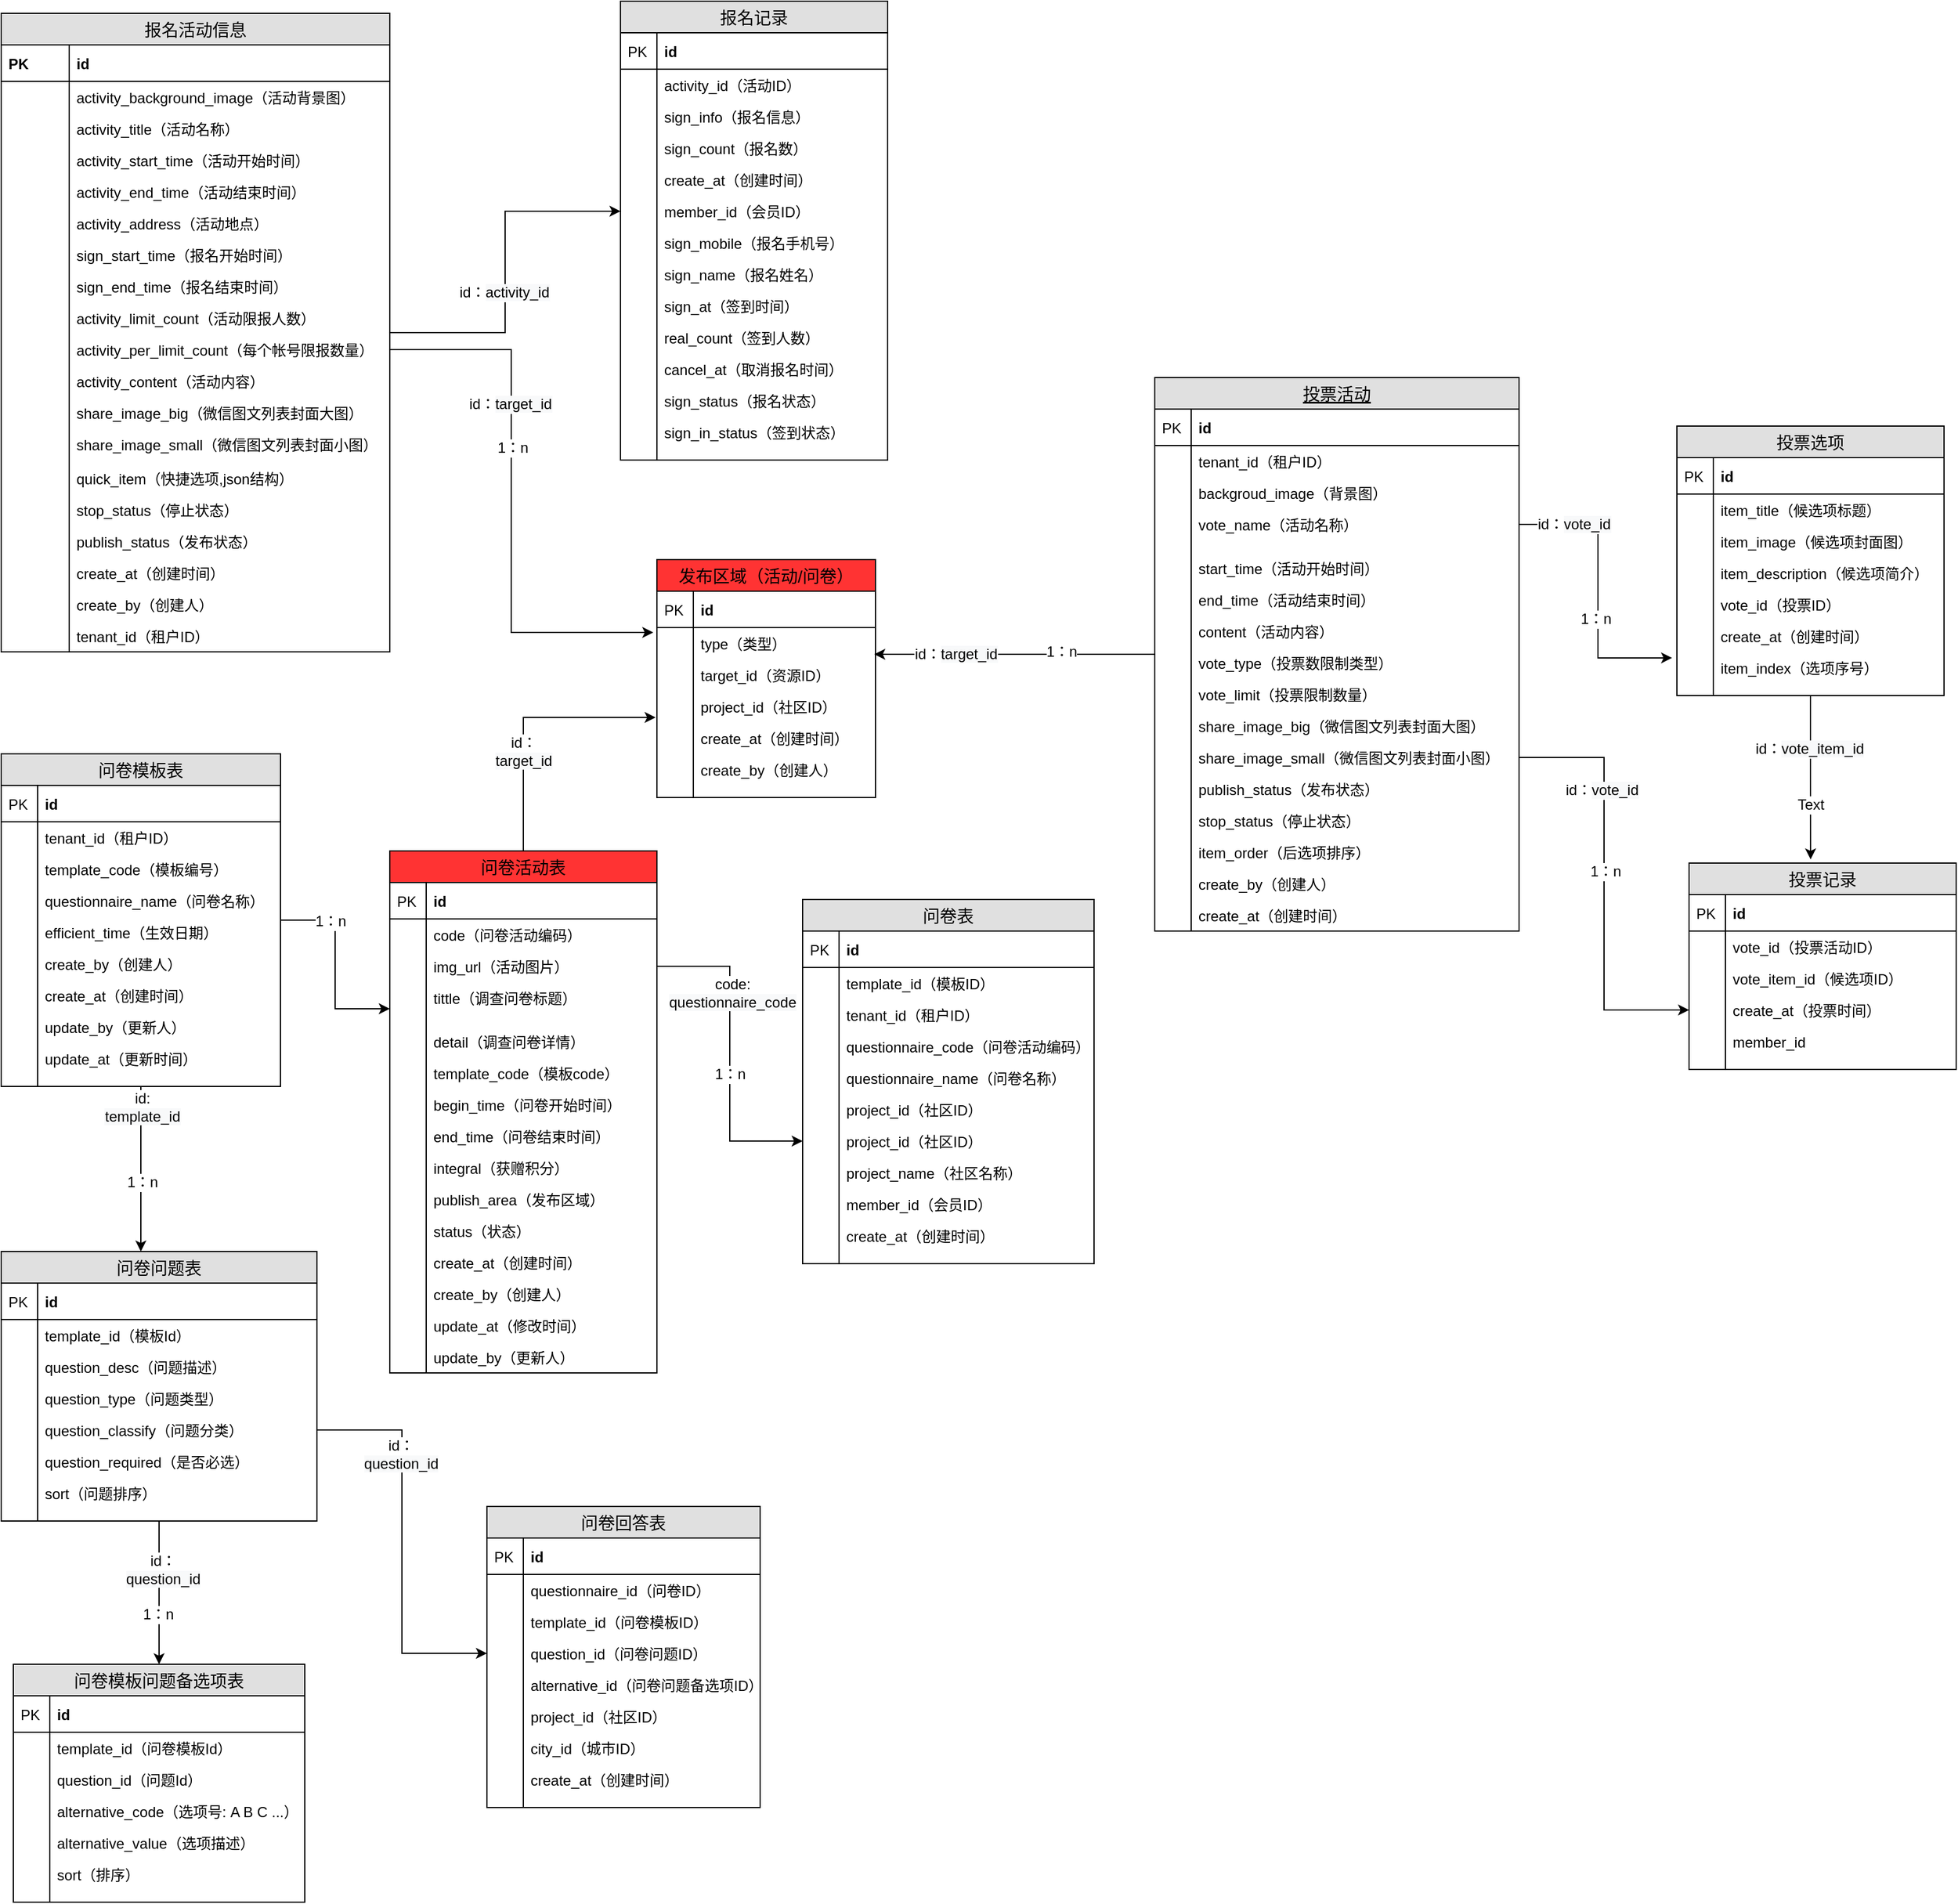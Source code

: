 <mxfile version="12.8.4" type="github">
  <diagram id="O0fWuw5IopagazOQFUop" name="Page-1">
    <mxGraphModel dx="2756" dy="582" grid="1" gridSize="10" guides="1" tooltips="1" connect="1" arrows="1" fold="1" page="1" pageScale="1" pageWidth="827" pageHeight="1169" math="0" shadow="0">
      <root>
        <mxCell id="0" />
        <mxCell id="1" parent="0" />
        <mxCell id="SlrczuAOAVrC-_Doq6n--35" value="" style="html=1;points=[];perimeter=orthogonalPerimeter;strokeColor=#FFFFFF;fillColor=#FFFFFF;" parent="1" vertex="1">
          <mxGeometry x="-10" y="320" width="10" height="80" as="geometry" />
        </mxCell>
        <mxCell id="SlrczuAOAVrC-_Doq6n--88" value="" style="edgeStyle=orthogonalEdgeStyle;rounded=0;orthogonalLoop=1;jettySize=auto;html=1;entryX=0;entryY=0.5;entryDx=0;entryDy=0;" parent="1" source="SlrczuAOAVrC-_Doq6n--90" target="SlrczuAOAVrC-_Doq6n--140" edge="1">
          <mxGeometry relative="1" as="geometry">
            <mxPoint x="-1210" y="333" as="targetPoint" />
          </mxGeometry>
        </mxCell>
        <mxCell id="SlrczuAOAVrC-_Doq6n--89" value="id：&lt;span style=&quot;text-align: left ; background-color: rgb(248 , 249 , 250)&quot;&gt;activity_id&lt;/span&gt;" style="text;html=1;align=center;verticalAlign=middle;resizable=0;points=[];labelBackgroundColor=#ffffff;" parent="SlrczuAOAVrC-_Doq6n--88" vertex="1" connectable="0">
          <mxGeometry x="-0.352" y="33" relative="1" as="geometry">
            <mxPoint as="offset" />
          </mxGeometry>
        </mxCell>
        <mxCell id="SlrczuAOAVrC-_Doq6n--90" value="报名活动信息" style="swimlane;fontStyle=0;childLayout=stackLayout;horizontal=1;startSize=26;fillColor=#e0e0e0;horizontalStack=0;resizeParent=1;resizeParentMax=0;resizeLast=0;collapsible=1;marginBottom=0;swimlaneFillColor=#ffffff;align=center;fontSize=14;" parent="1" vertex="1">
          <mxGeometry x="-1610" y="70" width="320" height="526" as="geometry" />
        </mxCell>
        <mxCell id="SlrczuAOAVrC-_Doq6n--91" value="id" style="shape=partialRectangle;top=0;left=0;right=0;bottom=1;align=left;verticalAlign=middle;fillColor=none;spacingLeft=60;spacingRight=4;overflow=hidden;rotatable=0;points=[[0,0.5],[1,0.5]];portConstraint=eastwest;dropTarget=0;fontStyle=1;fontSize=12;strokeColor=#000000;" parent="SlrczuAOAVrC-_Doq6n--90" vertex="1">
          <mxGeometry y="26" width="320" height="30" as="geometry" />
        </mxCell>
        <mxCell id="SlrczuAOAVrC-_Doq6n--92" value="PK" style="shape=partialRectangle;fontStyle=1;top=0;left=0;bottom=0;fillColor=none;align=left;verticalAlign=middle;spacingLeft=4;spacingRight=4;overflow=hidden;rotatable=0;points=[];portConstraint=eastwest;part=1;fontSize=12;" parent="SlrczuAOAVrC-_Doq6n--91" vertex="1" connectable="0">
          <mxGeometry width="56" height="30" as="geometry" />
        </mxCell>
        <mxCell id="SlrczuAOAVrC-_Doq6n--93" value="activity_background_image（活动背景图）" style="shape=partialRectangle;top=0;left=0;right=0;bottom=0;align=left;verticalAlign=top;fillColor=none;spacingLeft=60;spacingRight=4;overflow=hidden;rotatable=0;points=[[0,0.5],[1,0.5]];portConstraint=eastwest;dropTarget=0;fontSize=12;strokeColor=none;" parent="SlrczuAOAVrC-_Doq6n--90" vertex="1">
          <mxGeometry y="56" width="320" height="26" as="geometry" />
        </mxCell>
        <mxCell id="SlrczuAOAVrC-_Doq6n--94" value="" style="shape=partialRectangle;top=0;left=0;bottom=0;fillColor=none;align=left;verticalAlign=top;spacingLeft=4;spacingRight=4;overflow=hidden;rotatable=0;points=[];portConstraint=eastwest;part=1;fontSize=12;" parent="SlrczuAOAVrC-_Doq6n--93" vertex="1" connectable="0">
          <mxGeometry width="56" height="26" as="geometry" />
        </mxCell>
        <mxCell id="SlrczuAOAVrC-_Doq6n--95" value="activity_title（活动名称）" style="shape=partialRectangle;top=0;left=0;right=0;bottom=0;align=left;verticalAlign=top;fillColor=none;spacingLeft=60;spacingRight=4;overflow=hidden;rotatable=0;points=[[0,0.5],[1,0.5]];portConstraint=eastwest;dropTarget=0;fontSize=12;strokeColor=none;" parent="SlrczuAOAVrC-_Doq6n--90" vertex="1">
          <mxGeometry y="82" width="320" height="26" as="geometry" />
        </mxCell>
        <mxCell id="SlrczuAOAVrC-_Doq6n--96" value="" style="shape=partialRectangle;top=0;left=0;bottom=0;fillColor=none;align=left;verticalAlign=top;spacingLeft=4;spacingRight=4;overflow=hidden;rotatable=0;points=[];portConstraint=eastwest;part=1;fontSize=12;" parent="SlrczuAOAVrC-_Doq6n--95" vertex="1" connectable="0">
          <mxGeometry width="56" height="26" as="geometry" />
        </mxCell>
        <mxCell id="SlrczuAOAVrC-_Doq6n--97" value="activity_start_time（活动开始时间）" style="shape=partialRectangle;top=0;left=0;right=0;bottom=0;align=left;verticalAlign=top;fillColor=none;spacingLeft=60;spacingRight=4;overflow=hidden;rotatable=0;points=[[0,0.5],[1,0.5]];portConstraint=eastwest;dropTarget=0;fontSize=12;strokeColor=none;" parent="SlrczuAOAVrC-_Doq6n--90" vertex="1">
          <mxGeometry y="108" width="320" height="26" as="geometry" />
        </mxCell>
        <mxCell id="SlrczuAOAVrC-_Doq6n--98" value="" style="shape=partialRectangle;top=0;left=0;bottom=0;fillColor=none;align=left;verticalAlign=top;spacingLeft=4;spacingRight=4;overflow=hidden;rotatable=0;points=[];portConstraint=eastwest;part=1;fontSize=12;" parent="SlrczuAOAVrC-_Doq6n--97" vertex="1" connectable="0">
          <mxGeometry width="56" height="26" as="geometry" />
        </mxCell>
        <mxCell id="SlrczuAOAVrC-_Doq6n--99" value="activity_end_time（活动结束时间）" style="shape=partialRectangle;top=0;left=0;right=0;bottom=0;align=left;verticalAlign=top;fillColor=none;spacingLeft=60;spacingRight=4;overflow=hidden;rotatable=0;points=[[0,0.5],[1,0.5]];portConstraint=eastwest;dropTarget=0;fontSize=12;strokeColor=none;" parent="SlrczuAOAVrC-_Doq6n--90" vertex="1">
          <mxGeometry y="134" width="320" height="26" as="geometry" />
        </mxCell>
        <mxCell id="SlrczuAOAVrC-_Doq6n--100" value="" style="shape=partialRectangle;top=0;left=0;bottom=0;fillColor=none;align=left;verticalAlign=top;spacingLeft=4;spacingRight=4;overflow=hidden;rotatable=0;points=[];portConstraint=eastwest;part=1;fontSize=12;" parent="SlrczuAOAVrC-_Doq6n--99" vertex="1" connectable="0">
          <mxGeometry width="56" height="26" as="geometry" />
        </mxCell>
        <mxCell id="SlrczuAOAVrC-_Doq6n--101" value="activity_address（活动地点）" style="shape=partialRectangle;top=0;left=0;right=0;bottom=0;align=left;verticalAlign=top;fillColor=none;spacingLeft=60;spacingRight=4;overflow=hidden;rotatable=0;points=[[0,0.5],[1,0.5]];portConstraint=eastwest;dropTarget=0;fontSize=12;strokeColor=none;" parent="SlrczuAOAVrC-_Doq6n--90" vertex="1">
          <mxGeometry y="160" width="320" height="26" as="geometry" />
        </mxCell>
        <mxCell id="SlrczuAOAVrC-_Doq6n--102" value="" style="shape=partialRectangle;top=0;left=0;bottom=0;fillColor=none;align=left;verticalAlign=top;spacingLeft=4;spacingRight=4;overflow=hidden;rotatable=0;points=[];portConstraint=eastwest;part=1;fontSize=12;" parent="SlrczuAOAVrC-_Doq6n--101" vertex="1" connectable="0">
          <mxGeometry width="56" height="26" as="geometry" />
        </mxCell>
        <mxCell id="SlrczuAOAVrC-_Doq6n--103" value="sign_start_time（报名开始时间）" style="shape=partialRectangle;top=0;left=0;right=0;bottom=0;align=left;verticalAlign=top;fillColor=none;spacingLeft=60;spacingRight=4;overflow=hidden;rotatable=0;points=[[0,0.5],[1,0.5]];portConstraint=eastwest;dropTarget=0;fontSize=12;strokeColor=none;" parent="SlrczuAOAVrC-_Doq6n--90" vertex="1">
          <mxGeometry y="186" width="320" height="26" as="geometry" />
        </mxCell>
        <mxCell id="SlrczuAOAVrC-_Doq6n--104" value="" style="shape=partialRectangle;top=0;left=0;bottom=0;fillColor=none;align=left;verticalAlign=top;spacingLeft=4;spacingRight=4;overflow=hidden;rotatable=0;points=[];portConstraint=eastwest;part=1;fontSize=12;" parent="SlrczuAOAVrC-_Doq6n--103" vertex="1" connectable="0">
          <mxGeometry width="56" height="26" as="geometry" />
        </mxCell>
        <mxCell id="SlrczuAOAVrC-_Doq6n--105" value="sign_end_time（报名结束时间）" style="shape=partialRectangle;top=0;left=0;right=0;bottom=0;align=left;verticalAlign=top;fillColor=none;spacingLeft=60;spacingRight=4;overflow=hidden;rotatable=0;points=[[0,0.5],[1,0.5]];portConstraint=eastwest;dropTarget=0;fontSize=12;strokeColor=none;" parent="SlrczuAOAVrC-_Doq6n--90" vertex="1">
          <mxGeometry y="212" width="320" height="26" as="geometry" />
        </mxCell>
        <mxCell id="SlrczuAOAVrC-_Doq6n--106" value="" style="shape=partialRectangle;top=0;left=0;bottom=0;fillColor=none;align=left;verticalAlign=top;spacingLeft=4;spacingRight=4;overflow=hidden;rotatable=0;points=[];portConstraint=eastwest;part=1;fontSize=12;" parent="SlrczuAOAVrC-_Doq6n--105" vertex="1" connectable="0">
          <mxGeometry width="56" height="26" as="geometry" />
        </mxCell>
        <mxCell id="SlrczuAOAVrC-_Doq6n--107" value="activity_limit_count（活动限报人数）" style="shape=partialRectangle;top=0;left=0;right=0;bottom=0;align=left;verticalAlign=top;fillColor=none;spacingLeft=60;spacingRight=4;overflow=hidden;rotatable=0;points=[[0,0.5],[1,0.5]];portConstraint=eastwest;dropTarget=0;fontSize=12;strokeColor=none;" parent="SlrczuAOAVrC-_Doq6n--90" vertex="1">
          <mxGeometry y="238" width="320" height="26" as="geometry" />
        </mxCell>
        <mxCell id="SlrczuAOAVrC-_Doq6n--108" value="" style="shape=partialRectangle;top=0;left=0;bottom=0;fillColor=none;align=left;verticalAlign=top;spacingLeft=4;spacingRight=4;overflow=hidden;rotatable=0;points=[];portConstraint=eastwest;part=1;fontSize=12;" parent="SlrczuAOAVrC-_Doq6n--107" vertex="1" connectable="0">
          <mxGeometry width="56" height="26" as="geometry" />
        </mxCell>
        <mxCell id="SlrczuAOAVrC-_Doq6n--109" value="activity_per_limit_count（每个帐号限报数量）" style="shape=partialRectangle;top=0;left=0;right=0;bottom=0;align=left;verticalAlign=top;fillColor=none;spacingLeft=60;spacingRight=4;overflow=hidden;rotatable=0;points=[[0,0.5],[1,0.5]];portConstraint=eastwest;dropTarget=0;fontSize=12;strokeColor=none;" parent="SlrczuAOAVrC-_Doq6n--90" vertex="1">
          <mxGeometry y="264" width="320" height="26" as="geometry" />
        </mxCell>
        <mxCell id="SlrczuAOAVrC-_Doq6n--110" value="" style="shape=partialRectangle;top=0;left=0;bottom=0;fillColor=none;align=left;verticalAlign=top;spacingLeft=4;spacingRight=4;overflow=hidden;rotatable=0;points=[];portConstraint=eastwest;part=1;fontSize=12;" parent="SlrczuAOAVrC-_Doq6n--109" vertex="1" connectable="0">
          <mxGeometry width="56" height="26" as="geometry" />
        </mxCell>
        <mxCell id="SlrczuAOAVrC-_Doq6n--111" value="activity_content（活动内容）" style="shape=partialRectangle;top=0;left=0;right=0;bottom=0;align=left;verticalAlign=top;fillColor=none;spacingLeft=60;spacingRight=4;overflow=hidden;rotatable=0;points=[[0,0.5],[1,0.5]];portConstraint=eastwest;dropTarget=0;fontSize=12;strokeColor=none;" parent="SlrczuAOAVrC-_Doq6n--90" vertex="1">
          <mxGeometry y="290" width="320" height="26" as="geometry" />
        </mxCell>
        <mxCell id="SlrczuAOAVrC-_Doq6n--112" value="" style="shape=partialRectangle;top=0;left=0;bottom=0;fillColor=none;align=left;verticalAlign=top;spacingLeft=4;spacingRight=4;overflow=hidden;rotatable=0;points=[];portConstraint=eastwest;part=1;fontSize=12;" parent="SlrczuAOAVrC-_Doq6n--111" vertex="1" connectable="0">
          <mxGeometry width="56" height="26" as="geometry" />
        </mxCell>
        <mxCell id="SlrczuAOAVrC-_Doq6n--113" value="share_image_big（微信图文列表封面大图）" style="shape=partialRectangle;top=0;left=0;right=0;bottom=0;align=left;verticalAlign=top;fillColor=none;spacingLeft=60;spacingRight=4;overflow=hidden;rotatable=0;points=[[0,0.5],[1,0.5]];portConstraint=eastwest;dropTarget=0;fontSize=12;strokeColor=none;" parent="SlrczuAOAVrC-_Doq6n--90" vertex="1">
          <mxGeometry y="316" width="320" height="26" as="geometry" />
        </mxCell>
        <mxCell id="SlrczuAOAVrC-_Doq6n--114" value="" style="shape=partialRectangle;top=0;left=0;bottom=0;fillColor=none;align=left;verticalAlign=top;spacingLeft=4;spacingRight=4;overflow=hidden;rotatable=0;points=[];portConstraint=eastwest;part=1;fontSize=12;" parent="SlrczuAOAVrC-_Doq6n--113" vertex="1" connectable="0">
          <mxGeometry width="56" height="26" as="geometry" />
        </mxCell>
        <mxCell id="SlrczuAOAVrC-_Doq6n--115" value="share_image_small（微信图文列表封面小图）" style="shape=partialRectangle;top=0;left=0;right=0;bottom=0;align=left;verticalAlign=top;fillColor=none;spacingLeft=60;spacingRight=4;overflow=hidden;rotatable=0;points=[[0,0.5],[1,0.5]];portConstraint=eastwest;dropTarget=0;fontSize=12;strokeColor=none;" parent="SlrczuAOAVrC-_Doq6n--90" vertex="1">
          <mxGeometry y="342" width="320" height="28" as="geometry" />
        </mxCell>
        <mxCell id="SlrczuAOAVrC-_Doq6n--116" value="" style="shape=partialRectangle;top=0;left=0;bottom=0;fillColor=none;align=left;verticalAlign=top;spacingLeft=4;spacingRight=4;overflow=hidden;rotatable=0;points=[];portConstraint=eastwest;part=1;fontSize=12;" parent="SlrczuAOAVrC-_Doq6n--115" vertex="1" connectable="0">
          <mxGeometry width="56" height="28" as="geometry" />
        </mxCell>
        <mxCell id="SlrczuAOAVrC-_Doq6n--117" value="quick_item（快捷选项,json结构）" style="shape=partialRectangle;top=0;left=0;right=0;bottom=0;align=left;verticalAlign=top;fillColor=none;spacingLeft=60;spacingRight=4;overflow=hidden;rotatable=0;points=[[0,0.5],[1,0.5]];portConstraint=eastwest;dropTarget=0;fontSize=12;strokeColor=none;" parent="SlrczuAOAVrC-_Doq6n--90" vertex="1">
          <mxGeometry y="370" width="320" height="26" as="geometry" />
        </mxCell>
        <mxCell id="SlrczuAOAVrC-_Doq6n--118" value="" style="shape=partialRectangle;top=0;left=0;bottom=0;fillColor=none;align=left;verticalAlign=top;spacingLeft=4;spacingRight=4;overflow=hidden;rotatable=0;points=[];portConstraint=eastwest;part=1;fontSize=12;" parent="SlrczuAOAVrC-_Doq6n--117" vertex="1" connectable="0">
          <mxGeometry width="56" height="26" as="geometry" />
        </mxCell>
        <mxCell id="SlrczuAOAVrC-_Doq6n--119" value="stop_status（停止状态）" style="shape=partialRectangle;top=0;left=0;right=0;bottom=0;align=left;verticalAlign=top;fillColor=none;spacingLeft=60;spacingRight=4;overflow=hidden;rotatable=0;points=[[0,0.5],[1,0.5]];portConstraint=eastwest;dropTarget=0;fontSize=12;strokeColor=none;" parent="SlrczuAOAVrC-_Doq6n--90" vertex="1">
          <mxGeometry y="396" width="320" height="26" as="geometry" />
        </mxCell>
        <mxCell id="SlrczuAOAVrC-_Doq6n--120" value="" style="shape=partialRectangle;top=0;left=0;bottom=0;fillColor=none;align=left;verticalAlign=top;spacingLeft=4;spacingRight=4;overflow=hidden;rotatable=0;points=[];portConstraint=eastwest;part=1;fontSize=12;" parent="SlrczuAOAVrC-_Doq6n--119" vertex="1" connectable="0">
          <mxGeometry width="56" height="26" as="geometry" />
        </mxCell>
        <mxCell id="SlrczuAOAVrC-_Doq6n--121" value="publish_status（发布状态）" style="shape=partialRectangle;top=0;left=0;right=0;bottom=0;align=left;verticalAlign=top;fillColor=none;spacingLeft=60;spacingRight=4;overflow=hidden;rotatable=0;points=[[0,0.5],[1,0.5]];portConstraint=eastwest;dropTarget=0;fontSize=12;strokeColor=none;" parent="SlrczuAOAVrC-_Doq6n--90" vertex="1">
          <mxGeometry y="422" width="320" height="26" as="geometry" />
        </mxCell>
        <mxCell id="SlrczuAOAVrC-_Doq6n--122" value="" style="shape=partialRectangle;top=0;left=0;bottom=0;fillColor=none;align=left;verticalAlign=top;spacingLeft=4;spacingRight=4;overflow=hidden;rotatable=0;points=[];portConstraint=eastwest;part=1;fontSize=12;" parent="SlrczuAOAVrC-_Doq6n--121" vertex="1" connectable="0">
          <mxGeometry width="56" height="26" as="geometry" />
        </mxCell>
        <mxCell id="SlrczuAOAVrC-_Doq6n--123" value="create_at（创建时间）" style="shape=partialRectangle;top=0;left=0;right=0;bottom=0;align=left;verticalAlign=top;fillColor=none;spacingLeft=60;spacingRight=4;overflow=hidden;rotatable=0;points=[[0,0.5],[1,0.5]];portConstraint=eastwest;dropTarget=0;fontSize=12;strokeColor=none;" parent="SlrczuAOAVrC-_Doq6n--90" vertex="1">
          <mxGeometry y="448" width="320" height="26" as="geometry" />
        </mxCell>
        <mxCell id="SlrczuAOAVrC-_Doq6n--124" value="" style="shape=partialRectangle;top=0;left=0;bottom=0;fillColor=none;align=left;verticalAlign=top;spacingLeft=4;spacingRight=4;overflow=hidden;rotatable=0;points=[];portConstraint=eastwest;part=1;fontSize=12;" parent="SlrczuAOAVrC-_Doq6n--123" vertex="1" connectable="0">
          <mxGeometry width="56" height="26" as="geometry" />
        </mxCell>
        <mxCell id="SlrczuAOAVrC-_Doq6n--125" value="create_by（创建人）" style="shape=partialRectangle;top=0;left=0;right=0;bottom=0;align=left;verticalAlign=top;fillColor=none;spacingLeft=60;spacingRight=4;overflow=hidden;rotatable=0;points=[[0,0.5],[1,0.5]];portConstraint=eastwest;dropTarget=0;fontSize=12;strokeColor=none;" parent="SlrczuAOAVrC-_Doq6n--90" vertex="1">
          <mxGeometry y="474" width="320" height="26" as="geometry" />
        </mxCell>
        <mxCell id="SlrczuAOAVrC-_Doq6n--126" value="" style="shape=partialRectangle;top=0;left=0;bottom=0;fillColor=none;align=left;verticalAlign=top;spacingLeft=4;spacingRight=4;overflow=hidden;rotatable=0;points=[];portConstraint=eastwest;part=1;fontSize=12;" parent="SlrczuAOAVrC-_Doq6n--125" vertex="1" connectable="0">
          <mxGeometry width="56" height="26" as="geometry" />
        </mxCell>
        <mxCell id="SlrczuAOAVrC-_Doq6n--127" value="tenant_id（租户ID）" style="shape=partialRectangle;top=0;left=0;right=0;bottom=0;align=left;verticalAlign=top;fillColor=none;spacingLeft=60;spacingRight=4;overflow=hidden;rotatable=0;points=[[0,0.5],[1,0.5]];portConstraint=eastwest;dropTarget=0;fontSize=12;strokeColor=none;" parent="SlrczuAOAVrC-_Doq6n--90" vertex="1">
          <mxGeometry y="500" width="320" height="26" as="geometry" />
        </mxCell>
        <mxCell id="SlrczuAOAVrC-_Doq6n--128" value="" style="shape=partialRectangle;top=0;left=0;bottom=0;fillColor=none;align=left;verticalAlign=top;spacingLeft=4;spacingRight=4;overflow=hidden;rotatable=0;points=[];portConstraint=eastwest;part=1;fontSize=12;" parent="SlrczuAOAVrC-_Doq6n--127" vertex="1" connectable="0">
          <mxGeometry width="56" height="26" as="geometry" />
        </mxCell>
        <mxCell id="SlrczuAOAVrC-_Doq6n--129" value="报名记录" style="swimlane;fontStyle=0;childLayout=stackLayout;horizontal=1;startSize=26;fillColor=#e0e0e0;horizontalStack=0;resizeParent=1;resizeParentMax=0;resizeLast=0;collapsible=1;marginBottom=0;swimlaneFillColor=#ffffff;align=center;fontSize=14;strokeColor=#000000;" parent="1" vertex="1">
          <mxGeometry x="-1100" y="60" width="220" height="378" as="geometry" />
        </mxCell>
        <mxCell id="SlrczuAOAVrC-_Doq6n--130" value="id" style="shape=partialRectangle;top=0;left=0;right=0;bottom=1;align=left;verticalAlign=middle;fillColor=none;spacingLeft=34;spacingRight=4;overflow=hidden;rotatable=0;points=[[0,0.5],[1,0.5]];portConstraint=eastwest;dropTarget=0;fontStyle=1;fontSize=12;" parent="SlrczuAOAVrC-_Doq6n--129" vertex="1">
          <mxGeometry y="26" width="220" height="30" as="geometry" />
        </mxCell>
        <mxCell id="SlrczuAOAVrC-_Doq6n--131" value="PK" style="shape=partialRectangle;top=0;left=0;bottom=0;fillColor=none;align=left;verticalAlign=middle;spacingLeft=4;spacingRight=4;overflow=hidden;rotatable=0;points=[];portConstraint=eastwest;part=1;fontSize=12;" parent="SlrczuAOAVrC-_Doq6n--130" vertex="1" connectable="0">
          <mxGeometry width="30" height="30" as="geometry" />
        </mxCell>
        <mxCell id="SlrczuAOAVrC-_Doq6n--132" value="activity_id（活动ID）" style="shape=partialRectangle;top=0;left=0;right=0;bottom=0;align=left;verticalAlign=top;fillColor=none;spacingLeft=34;spacingRight=4;overflow=hidden;rotatable=0;points=[[0,0.5],[1,0.5]];portConstraint=eastwest;dropTarget=0;fontSize=12;" parent="SlrczuAOAVrC-_Doq6n--129" vertex="1">
          <mxGeometry y="56" width="220" height="26" as="geometry" />
        </mxCell>
        <mxCell id="SlrczuAOAVrC-_Doq6n--133" value="" style="shape=partialRectangle;top=0;left=0;bottom=0;fillColor=none;align=left;verticalAlign=top;spacingLeft=4;spacingRight=4;overflow=hidden;rotatable=0;points=[];portConstraint=eastwest;part=1;fontSize=12;" parent="SlrczuAOAVrC-_Doq6n--132" vertex="1" connectable="0">
          <mxGeometry width="30" height="26" as="geometry" />
        </mxCell>
        <mxCell id="SlrczuAOAVrC-_Doq6n--134" value="sign_info（报名信息）" style="shape=partialRectangle;top=0;left=0;right=0;bottom=0;align=left;verticalAlign=top;fillColor=none;spacingLeft=34;spacingRight=4;overflow=hidden;rotatable=0;points=[[0,0.5],[1,0.5]];portConstraint=eastwest;dropTarget=0;fontSize=12;" parent="SlrczuAOAVrC-_Doq6n--129" vertex="1">
          <mxGeometry y="82" width="220" height="26" as="geometry" />
        </mxCell>
        <mxCell id="SlrczuAOAVrC-_Doq6n--135" value="" style="shape=partialRectangle;top=0;left=0;bottom=0;fillColor=none;align=left;verticalAlign=top;spacingLeft=4;spacingRight=4;overflow=hidden;rotatable=0;points=[];portConstraint=eastwest;part=1;fontSize=12;" parent="SlrczuAOAVrC-_Doq6n--134" vertex="1" connectable="0">
          <mxGeometry width="30" height="26" as="geometry" />
        </mxCell>
        <mxCell id="SlrczuAOAVrC-_Doq6n--136" value="sign_count（报名数）" style="shape=partialRectangle;top=0;left=0;right=0;bottom=0;align=left;verticalAlign=top;fillColor=none;spacingLeft=34;spacingRight=4;overflow=hidden;rotatable=0;points=[[0,0.5],[1,0.5]];portConstraint=eastwest;dropTarget=0;fontSize=12;" parent="SlrczuAOAVrC-_Doq6n--129" vertex="1">
          <mxGeometry y="108" width="220" height="26" as="geometry" />
        </mxCell>
        <mxCell id="SlrczuAOAVrC-_Doq6n--137" value="" style="shape=partialRectangle;top=0;left=0;bottom=0;fillColor=none;align=left;verticalAlign=top;spacingLeft=4;spacingRight=4;overflow=hidden;rotatable=0;points=[];portConstraint=eastwest;part=1;fontSize=12;" parent="SlrczuAOAVrC-_Doq6n--136" vertex="1" connectable="0">
          <mxGeometry width="30" height="26" as="geometry" />
        </mxCell>
        <mxCell id="SlrczuAOAVrC-_Doq6n--138" value="create_at（创建时间）" style="shape=partialRectangle;top=0;left=0;right=0;bottom=0;align=left;verticalAlign=top;fillColor=none;spacingLeft=34;spacingRight=4;overflow=hidden;rotatable=0;points=[[0,0.5],[1,0.5]];portConstraint=eastwest;dropTarget=0;fontSize=12;" parent="SlrczuAOAVrC-_Doq6n--129" vertex="1">
          <mxGeometry y="134" width="220" height="26" as="geometry" />
        </mxCell>
        <mxCell id="SlrczuAOAVrC-_Doq6n--139" value="" style="shape=partialRectangle;top=0;left=0;bottom=0;fillColor=none;align=left;verticalAlign=top;spacingLeft=4;spacingRight=4;overflow=hidden;rotatable=0;points=[];portConstraint=eastwest;part=1;fontSize=12;" parent="SlrczuAOAVrC-_Doq6n--138" vertex="1" connectable="0">
          <mxGeometry width="30" height="26" as="geometry" />
        </mxCell>
        <mxCell id="SlrczuAOAVrC-_Doq6n--140" value="member_id（会员ID）" style="shape=partialRectangle;top=0;left=0;right=0;bottom=0;align=left;verticalAlign=top;fillColor=none;spacingLeft=34;spacingRight=4;overflow=hidden;rotatable=0;points=[[0,0.5],[1,0.5]];portConstraint=eastwest;dropTarget=0;fontSize=12;" parent="SlrczuAOAVrC-_Doq6n--129" vertex="1">
          <mxGeometry y="160" width="220" height="26" as="geometry" />
        </mxCell>
        <mxCell id="SlrczuAOAVrC-_Doq6n--141" value="" style="shape=partialRectangle;top=0;left=0;bottom=0;fillColor=none;align=left;verticalAlign=top;spacingLeft=4;spacingRight=4;overflow=hidden;rotatable=0;points=[];portConstraint=eastwest;part=1;fontSize=12;" parent="SlrczuAOAVrC-_Doq6n--140" vertex="1" connectable="0">
          <mxGeometry width="30" height="26" as="geometry" />
        </mxCell>
        <mxCell id="SlrczuAOAVrC-_Doq6n--142" value="sign_mobile（报名手机号）" style="shape=partialRectangle;top=0;left=0;right=0;bottom=0;align=left;verticalAlign=top;fillColor=none;spacingLeft=34;spacingRight=4;overflow=hidden;rotatable=0;points=[[0,0.5],[1,0.5]];portConstraint=eastwest;dropTarget=0;fontSize=12;" parent="SlrczuAOAVrC-_Doq6n--129" vertex="1">
          <mxGeometry y="186" width="220" height="26" as="geometry" />
        </mxCell>
        <mxCell id="SlrczuAOAVrC-_Doq6n--143" value="" style="shape=partialRectangle;top=0;left=0;bottom=0;fillColor=none;align=left;verticalAlign=top;spacingLeft=4;spacingRight=4;overflow=hidden;rotatable=0;points=[];portConstraint=eastwest;part=1;fontSize=12;" parent="SlrczuAOAVrC-_Doq6n--142" vertex="1" connectable="0">
          <mxGeometry width="30" height="26" as="geometry" />
        </mxCell>
        <mxCell id="SlrczuAOAVrC-_Doq6n--144" value="sign_name（报名姓名）" style="shape=partialRectangle;top=0;left=0;right=0;bottom=0;align=left;verticalAlign=top;fillColor=none;spacingLeft=34;spacingRight=4;overflow=hidden;rotatable=0;points=[[0,0.5],[1,0.5]];portConstraint=eastwest;dropTarget=0;fontSize=12;" parent="SlrczuAOAVrC-_Doq6n--129" vertex="1">
          <mxGeometry y="212" width="220" height="26" as="geometry" />
        </mxCell>
        <mxCell id="SlrczuAOAVrC-_Doq6n--145" value="" style="shape=partialRectangle;top=0;left=0;bottom=0;fillColor=none;align=left;verticalAlign=top;spacingLeft=4;spacingRight=4;overflow=hidden;rotatable=0;points=[];portConstraint=eastwest;part=1;fontSize=12;" parent="SlrczuAOAVrC-_Doq6n--144" vertex="1" connectable="0">
          <mxGeometry width="30" height="26" as="geometry" />
        </mxCell>
        <mxCell id="SlrczuAOAVrC-_Doq6n--146" value="sign_at（签到时间）" style="shape=partialRectangle;top=0;left=0;right=0;bottom=0;align=left;verticalAlign=top;fillColor=none;spacingLeft=34;spacingRight=4;overflow=hidden;rotatable=0;points=[[0,0.5],[1,0.5]];portConstraint=eastwest;dropTarget=0;fontSize=12;" parent="SlrczuAOAVrC-_Doq6n--129" vertex="1">
          <mxGeometry y="238" width="220" height="26" as="geometry" />
        </mxCell>
        <mxCell id="SlrczuAOAVrC-_Doq6n--147" value="" style="shape=partialRectangle;top=0;left=0;bottom=0;fillColor=none;align=left;verticalAlign=top;spacingLeft=4;spacingRight=4;overflow=hidden;rotatable=0;points=[];portConstraint=eastwest;part=1;fontSize=12;" parent="SlrczuAOAVrC-_Doq6n--146" vertex="1" connectable="0">
          <mxGeometry width="30" height="26" as="geometry" />
        </mxCell>
        <mxCell id="SlrczuAOAVrC-_Doq6n--148" value="real_count（签到人数）" style="shape=partialRectangle;top=0;left=0;right=0;bottom=0;align=left;verticalAlign=top;fillColor=none;spacingLeft=34;spacingRight=4;overflow=hidden;rotatable=0;points=[[0,0.5],[1,0.5]];portConstraint=eastwest;dropTarget=0;fontSize=12;" parent="SlrczuAOAVrC-_Doq6n--129" vertex="1">
          <mxGeometry y="264" width="220" height="26" as="geometry" />
        </mxCell>
        <mxCell id="SlrczuAOAVrC-_Doq6n--149" value="" style="shape=partialRectangle;top=0;left=0;bottom=0;fillColor=none;align=left;verticalAlign=top;spacingLeft=4;spacingRight=4;overflow=hidden;rotatable=0;points=[];portConstraint=eastwest;part=1;fontSize=12;" parent="SlrczuAOAVrC-_Doq6n--148" vertex="1" connectable="0">
          <mxGeometry width="30" height="26" as="geometry" />
        </mxCell>
        <mxCell id="SlrczuAOAVrC-_Doq6n--150" value="cancel_at（取消报名时间）" style="shape=partialRectangle;top=0;left=0;right=0;bottom=0;align=left;verticalAlign=top;fillColor=none;spacingLeft=34;spacingRight=4;overflow=hidden;rotatable=0;points=[[0,0.5],[1,0.5]];portConstraint=eastwest;dropTarget=0;fontSize=12;" parent="SlrczuAOAVrC-_Doq6n--129" vertex="1">
          <mxGeometry y="290" width="220" height="26" as="geometry" />
        </mxCell>
        <mxCell id="SlrczuAOAVrC-_Doq6n--151" value="" style="shape=partialRectangle;top=0;left=0;bottom=0;fillColor=none;align=left;verticalAlign=top;spacingLeft=4;spacingRight=4;overflow=hidden;rotatable=0;points=[];portConstraint=eastwest;part=1;fontSize=12;" parent="SlrczuAOAVrC-_Doq6n--150" vertex="1" connectable="0">
          <mxGeometry width="30" height="26" as="geometry" />
        </mxCell>
        <mxCell id="SlrczuAOAVrC-_Doq6n--152" value="sign_status（报名状态）" style="shape=partialRectangle;top=0;left=0;right=0;bottom=0;align=left;verticalAlign=top;fillColor=none;spacingLeft=34;spacingRight=4;overflow=hidden;rotatable=0;points=[[0,0.5],[1,0.5]];portConstraint=eastwest;dropTarget=0;fontSize=12;" parent="SlrczuAOAVrC-_Doq6n--129" vertex="1">
          <mxGeometry y="316" width="220" height="26" as="geometry" />
        </mxCell>
        <mxCell id="SlrczuAOAVrC-_Doq6n--153" value="" style="shape=partialRectangle;top=0;left=0;bottom=0;fillColor=none;align=left;verticalAlign=top;spacingLeft=4;spacingRight=4;overflow=hidden;rotatable=0;points=[];portConstraint=eastwest;part=1;fontSize=12;" parent="SlrczuAOAVrC-_Doq6n--152" vertex="1" connectable="0">
          <mxGeometry width="30" height="26" as="geometry" />
        </mxCell>
        <mxCell id="SlrczuAOAVrC-_Doq6n--154" value="sign_in_status（签到状态）" style="shape=partialRectangle;top=0;left=0;right=0;bottom=0;align=left;verticalAlign=top;fillColor=none;spacingLeft=34;spacingRight=4;overflow=hidden;rotatable=0;points=[[0,0.5],[1,0.5]];portConstraint=eastwest;dropTarget=0;fontSize=12;" parent="SlrczuAOAVrC-_Doq6n--129" vertex="1">
          <mxGeometry y="342" width="220" height="26" as="geometry" />
        </mxCell>
        <mxCell id="SlrczuAOAVrC-_Doq6n--155" value="" style="shape=partialRectangle;top=0;left=0;bottom=0;fillColor=none;align=left;verticalAlign=top;spacingLeft=4;spacingRight=4;overflow=hidden;rotatable=0;points=[];portConstraint=eastwest;part=1;fontSize=12;" parent="SlrczuAOAVrC-_Doq6n--154" vertex="1" connectable="0">
          <mxGeometry width="30" height="26" as="geometry" />
        </mxCell>
        <mxCell id="SlrczuAOAVrC-_Doq6n--156" value="" style="shape=partialRectangle;top=0;left=0;right=0;bottom=0;align=left;verticalAlign=top;fillColor=none;spacingLeft=34;spacingRight=4;overflow=hidden;rotatable=0;points=[[0,0.5],[1,0.5]];portConstraint=eastwest;dropTarget=0;fontSize=12;" parent="SlrczuAOAVrC-_Doq6n--129" vertex="1">
          <mxGeometry y="368" width="220" height="10" as="geometry" />
        </mxCell>
        <mxCell id="SlrczuAOAVrC-_Doq6n--157" value="" style="shape=partialRectangle;top=0;left=0;bottom=0;fillColor=none;align=left;verticalAlign=top;spacingLeft=4;spacingRight=4;overflow=hidden;rotatable=0;points=[];portConstraint=eastwest;part=1;fontSize=12;" parent="SlrczuAOAVrC-_Doq6n--156" vertex="1" connectable="0">
          <mxGeometry width="30" height="10" as="geometry" />
        </mxCell>
        <mxCell id="SlrczuAOAVrC-_Doq6n--158" value="发布区域（活动/问卷）" style="swimlane;fontStyle=0;childLayout=stackLayout;horizontal=1;startSize=26;fillColor=#FF3333;horizontalStack=0;resizeParent=1;resizeParentMax=0;resizeLast=0;collapsible=1;marginBottom=0;swimlaneFillColor=#ffffff;align=center;fontSize=14;strokeColor=#000000;" parent="1" vertex="1">
          <mxGeometry x="-1070" y="520" width="180" height="196" as="geometry" />
        </mxCell>
        <mxCell id="SlrczuAOAVrC-_Doq6n--159" value="id" style="shape=partialRectangle;top=0;left=0;right=0;bottom=1;align=left;verticalAlign=middle;fillColor=none;spacingLeft=34;spacingRight=4;overflow=hidden;rotatable=0;points=[[0,0.5],[1,0.5]];portConstraint=eastwest;dropTarget=0;fontStyle=1;fontSize=12;" parent="SlrczuAOAVrC-_Doq6n--158" vertex="1">
          <mxGeometry y="26" width="180" height="30" as="geometry" />
        </mxCell>
        <mxCell id="SlrczuAOAVrC-_Doq6n--160" value="PK" style="shape=partialRectangle;top=0;left=0;bottom=0;fillColor=none;align=left;verticalAlign=middle;spacingLeft=4;spacingRight=4;overflow=hidden;rotatable=0;points=[];portConstraint=eastwest;part=1;fontSize=12;" parent="SlrczuAOAVrC-_Doq6n--159" vertex="1" connectable="0">
          <mxGeometry width="30" height="30" as="geometry" />
        </mxCell>
        <mxCell id="SlrczuAOAVrC-_Doq6n--161" value="type（类型）" style="shape=partialRectangle;top=0;left=0;right=0;bottom=0;align=left;verticalAlign=top;fillColor=none;spacingLeft=34;spacingRight=4;overflow=hidden;rotatable=0;points=[[0,0.5],[1,0.5]];portConstraint=eastwest;dropTarget=0;fontSize=12;" parent="SlrczuAOAVrC-_Doq6n--158" vertex="1">
          <mxGeometry y="56" width="180" height="26" as="geometry" />
        </mxCell>
        <mxCell id="SlrczuAOAVrC-_Doq6n--162" value="" style="shape=partialRectangle;top=0;left=0;bottom=0;fillColor=none;align=left;verticalAlign=top;spacingLeft=4;spacingRight=4;overflow=hidden;rotatable=0;points=[];portConstraint=eastwest;part=1;fontSize=12;" parent="SlrczuAOAVrC-_Doq6n--161" vertex="1" connectable="0">
          <mxGeometry width="30" height="26" as="geometry" />
        </mxCell>
        <mxCell id="SlrczuAOAVrC-_Doq6n--163" value="target_id（资源ID）" style="shape=partialRectangle;top=0;left=0;right=0;bottom=0;align=left;verticalAlign=top;fillColor=none;spacingLeft=34;spacingRight=4;overflow=hidden;rotatable=0;points=[[0,0.5],[1,0.5]];portConstraint=eastwest;dropTarget=0;fontSize=12;" parent="SlrczuAOAVrC-_Doq6n--158" vertex="1">
          <mxGeometry y="82" width="180" height="26" as="geometry" />
        </mxCell>
        <mxCell id="SlrczuAOAVrC-_Doq6n--164" value="" style="shape=partialRectangle;top=0;left=0;bottom=0;fillColor=none;align=left;verticalAlign=top;spacingLeft=4;spacingRight=4;overflow=hidden;rotatable=0;points=[];portConstraint=eastwest;part=1;fontSize=12;" parent="SlrczuAOAVrC-_Doq6n--163" vertex="1" connectable="0">
          <mxGeometry width="30" height="26" as="geometry" />
        </mxCell>
        <mxCell id="SlrczuAOAVrC-_Doq6n--165" value="project_id（社区ID）" style="shape=partialRectangle;top=0;left=0;right=0;bottom=0;align=left;verticalAlign=top;fillColor=none;spacingLeft=34;spacingRight=4;overflow=hidden;rotatable=0;points=[[0,0.5],[1,0.5]];portConstraint=eastwest;dropTarget=0;fontSize=12;" parent="SlrczuAOAVrC-_Doq6n--158" vertex="1">
          <mxGeometry y="108" width="180" height="26" as="geometry" />
        </mxCell>
        <mxCell id="SlrczuAOAVrC-_Doq6n--166" value="" style="shape=partialRectangle;top=0;left=0;bottom=0;fillColor=none;align=left;verticalAlign=top;spacingLeft=4;spacingRight=4;overflow=hidden;rotatable=0;points=[];portConstraint=eastwest;part=1;fontSize=12;" parent="SlrczuAOAVrC-_Doq6n--165" vertex="1" connectable="0">
          <mxGeometry width="30" height="26" as="geometry" />
        </mxCell>
        <mxCell id="SlrczuAOAVrC-_Doq6n--167" value="create_at（创建时间）" style="shape=partialRectangle;top=0;left=0;right=0;bottom=0;align=left;verticalAlign=top;fillColor=none;spacingLeft=34;spacingRight=4;overflow=hidden;rotatable=0;points=[[0,0.5],[1,0.5]];portConstraint=eastwest;dropTarget=0;fontSize=12;" parent="SlrczuAOAVrC-_Doq6n--158" vertex="1">
          <mxGeometry y="134" width="180" height="26" as="geometry" />
        </mxCell>
        <mxCell id="SlrczuAOAVrC-_Doq6n--168" value="" style="shape=partialRectangle;top=0;left=0;bottom=0;fillColor=none;align=left;verticalAlign=top;spacingLeft=4;spacingRight=4;overflow=hidden;rotatable=0;points=[];portConstraint=eastwest;part=1;fontSize=12;" parent="SlrczuAOAVrC-_Doq6n--167" vertex="1" connectable="0">
          <mxGeometry width="30" height="26" as="geometry" />
        </mxCell>
        <mxCell id="SlrczuAOAVrC-_Doq6n--169" value="create_by（创建人）" style="shape=partialRectangle;top=0;left=0;right=0;bottom=0;align=left;verticalAlign=top;fillColor=none;spacingLeft=34;spacingRight=4;overflow=hidden;rotatable=0;points=[[0,0.5],[1,0.5]];portConstraint=eastwest;dropTarget=0;fontSize=12;" parent="SlrczuAOAVrC-_Doq6n--158" vertex="1">
          <mxGeometry y="160" width="180" height="26" as="geometry" />
        </mxCell>
        <mxCell id="SlrczuAOAVrC-_Doq6n--170" value="" style="shape=partialRectangle;top=0;left=0;bottom=0;fillColor=none;align=left;verticalAlign=top;spacingLeft=4;spacingRight=4;overflow=hidden;rotatable=0;points=[];portConstraint=eastwest;part=1;fontSize=12;" parent="SlrczuAOAVrC-_Doq6n--169" vertex="1" connectable="0">
          <mxGeometry width="30" height="26" as="geometry" />
        </mxCell>
        <mxCell id="SlrczuAOAVrC-_Doq6n--171" value="" style="shape=partialRectangle;top=0;left=0;right=0;bottom=0;align=left;verticalAlign=top;fillColor=none;spacingLeft=34;spacingRight=4;overflow=hidden;rotatable=0;points=[[0,0.5],[1,0.5]];portConstraint=eastwest;dropTarget=0;fontSize=12;" parent="SlrczuAOAVrC-_Doq6n--158" vertex="1">
          <mxGeometry y="186" width="180" height="10" as="geometry" />
        </mxCell>
        <mxCell id="SlrczuAOAVrC-_Doq6n--172" value="" style="shape=partialRectangle;top=0;left=0;bottom=0;fillColor=none;align=left;verticalAlign=top;spacingLeft=4;spacingRight=4;overflow=hidden;rotatable=0;points=[];portConstraint=eastwest;part=1;fontSize=12;" parent="SlrczuAOAVrC-_Doq6n--171" vertex="1" connectable="0">
          <mxGeometry width="30" height="10" as="geometry" />
        </mxCell>
        <mxCell id="SlrczuAOAVrC-_Doq6n--173" value="问卷表" style="swimlane;fontStyle=0;childLayout=stackLayout;horizontal=1;startSize=26;fillColor=#e0e0e0;horizontalStack=0;resizeParent=1;resizeParentMax=0;resizeLast=0;collapsible=1;marginBottom=0;swimlaneFillColor=#ffffff;align=center;fontSize=14;strokeColor=#000000;" parent="1" vertex="1">
          <mxGeometry x="-950" y="800" width="240" height="300" as="geometry" />
        </mxCell>
        <mxCell id="SlrczuAOAVrC-_Doq6n--174" value="id" style="shape=partialRectangle;top=0;left=0;right=0;bottom=1;align=left;verticalAlign=middle;fillColor=none;spacingLeft=34;spacingRight=4;overflow=hidden;rotatable=0;points=[[0,0.5],[1,0.5]];portConstraint=eastwest;dropTarget=0;fontStyle=1;fontSize=12;" parent="SlrczuAOAVrC-_Doq6n--173" vertex="1">
          <mxGeometry y="26" width="240" height="30" as="geometry" />
        </mxCell>
        <mxCell id="SlrczuAOAVrC-_Doq6n--175" value="PK" style="shape=partialRectangle;top=0;left=0;bottom=0;fillColor=none;align=left;verticalAlign=middle;spacingLeft=4;spacingRight=4;overflow=hidden;rotatable=0;points=[];portConstraint=eastwest;part=1;fontSize=12;" parent="SlrczuAOAVrC-_Doq6n--174" vertex="1" connectable="0">
          <mxGeometry width="30" height="30" as="geometry" />
        </mxCell>
        <mxCell id="SlrczuAOAVrC-_Doq6n--176" value="template_id（模板ID）" style="shape=partialRectangle;top=0;left=0;right=0;bottom=0;align=left;verticalAlign=top;fillColor=none;spacingLeft=34;spacingRight=4;overflow=hidden;rotatable=0;points=[[0,0.5],[1,0.5]];portConstraint=eastwest;dropTarget=0;fontSize=12;" parent="SlrczuAOAVrC-_Doq6n--173" vertex="1">
          <mxGeometry y="56" width="240" height="26" as="geometry" />
        </mxCell>
        <mxCell id="SlrczuAOAVrC-_Doq6n--177" value="" style="shape=partialRectangle;top=0;left=0;bottom=0;fillColor=none;align=left;verticalAlign=top;spacingLeft=4;spacingRight=4;overflow=hidden;rotatable=0;points=[];portConstraint=eastwest;part=1;fontSize=12;" parent="SlrczuAOAVrC-_Doq6n--176" vertex="1" connectable="0">
          <mxGeometry width="30" height="26" as="geometry" />
        </mxCell>
        <mxCell id="SlrczuAOAVrC-_Doq6n--178" value="tenant_id（租户ID）" style="shape=partialRectangle;top=0;left=0;right=0;bottom=0;align=left;verticalAlign=top;fillColor=none;spacingLeft=34;spacingRight=4;overflow=hidden;rotatable=0;points=[[0,0.5],[1,0.5]];portConstraint=eastwest;dropTarget=0;fontSize=12;" parent="SlrczuAOAVrC-_Doq6n--173" vertex="1">
          <mxGeometry y="82" width="240" height="26" as="geometry" />
        </mxCell>
        <mxCell id="SlrczuAOAVrC-_Doq6n--179" value="" style="shape=partialRectangle;top=0;left=0;bottom=0;fillColor=none;align=left;verticalAlign=top;spacingLeft=4;spacingRight=4;overflow=hidden;rotatable=0;points=[];portConstraint=eastwest;part=1;fontSize=12;" parent="SlrczuAOAVrC-_Doq6n--178" vertex="1" connectable="0">
          <mxGeometry width="30" height="26" as="geometry" />
        </mxCell>
        <mxCell id="SlrczuAOAVrC-_Doq6n--180" value="questionnaire_code（问卷活动编码）" style="shape=partialRectangle;top=0;left=0;right=0;bottom=0;align=left;verticalAlign=top;fillColor=none;spacingLeft=34;spacingRight=4;overflow=hidden;rotatable=0;points=[[0,0.5],[1,0.5]];portConstraint=eastwest;dropTarget=0;fontSize=12;" parent="SlrczuAOAVrC-_Doq6n--173" vertex="1">
          <mxGeometry y="108" width="240" height="26" as="geometry" />
        </mxCell>
        <mxCell id="SlrczuAOAVrC-_Doq6n--181" value="" style="shape=partialRectangle;top=0;left=0;bottom=0;fillColor=none;align=left;verticalAlign=top;spacingLeft=4;spacingRight=4;overflow=hidden;rotatable=0;points=[];portConstraint=eastwest;part=1;fontSize=12;" parent="SlrczuAOAVrC-_Doq6n--180" vertex="1" connectable="0">
          <mxGeometry width="30" height="26" as="geometry" />
        </mxCell>
        <mxCell id="SlrczuAOAVrC-_Doq6n--182" value="questionnaire_name（问卷名称）" style="shape=partialRectangle;top=0;left=0;right=0;bottom=0;align=left;verticalAlign=top;fillColor=none;spacingLeft=34;spacingRight=4;overflow=hidden;rotatable=0;points=[[0,0.5],[1,0.5]];portConstraint=eastwest;dropTarget=0;fontSize=12;" parent="SlrczuAOAVrC-_Doq6n--173" vertex="1">
          <mxGeometry y="134" width="240" height="26" as="geometry" />
        </mxCell>
        <mxCell id="SlrczuAOAVrC-_Doq6n--183" value="" style="shape=partialRectangle;top=0;left=0;bottom=0;fillColor=none;align=left;verticalAlign=top;spacingLeft=4;spacingRight=4;overflow=hidden;rotatable=0;points=[];portConstraint=eastwest;part=1;fontSize=12;" parent="SlrczuAOAVrC-_Doq6n--182" vertex="1" connectable="0">
          <mxGeometry width="30" height="26" as="geometry" />
        </mxCell>
        <mxCell id="SlrczuAOAVrC-_Doq6n--184" value="project_id（社区ID）" style="shape=partialRectangle;top=0;left=0;right=0;bottom=0;align=left;verticalAlign=top;fillColor=none;spacingLeft=34;spacingRight=4;overflow=hidden;rotatable=0;points=[[0,0.5],[1,0.5]];portConstraint=eastwest;dropTarget=0;fontSize=12;" parent="SlrczuAOAVrC-_Doq6n--173" vertex="1">
          <mxGeometry y="160" width="240" height="26" as="geometry" />
        </mxCell>
        <mxCell id="SlrczuAOAVrC-_Doq6n--185" value="" style="shape=partialRectangle;top=0;left=0;bottom=0;fillColor=none;align=left;verticalAlign=top;spacingLeft=4;spacingRight=4;overflow=hidden;rotatable=0;points=[];portConstraint=eastwest;part=1;fontSize=12;" parent="SlrczuAOAVrC-_Doq6n--184" vertex="1" connectable="0">
          <mxGeometry width="30" height="26" as="geometry" />
        </mxCell>
        <mxCell id="SlrczuAOAVrC-_Doq6n--186" value="project_id（社区ID）" style="shape=partialRectangle;top=0;left=0;right=0;bottom=0;align=left;verticalAlign=top;fillColor=none;spacingLeft=34;spacingRight=4;overflow=hidden;rotatable=0;points=[[0,0.5],[1,0.5]];portConstraint=eastwest;dropTarget=0;fontSize=12;" parent="SlrczuAOAVrC-_Doq6n--173" vertex="1">
          <mxGeometry y="186" width="240" height="26" as="geometry" />
        </mxCell>
        <mxCell id="SlrczuAOAVrC-_Doq6n--187" value="" style="shape=partialRectangle;top=0;left=0;bottom=0;fillColor=none;align=left;verticalAlign=top;spacingLeft=4;spacingRight=4;overflow=hidden;rotatable=0;points=[];portConstraint=eastwest;part=1;fontSize=12;" parent="SlrczuAOAVrC-_Doq6n--186" vertex="1" connectable="0">
          <mxGeometry width="30" height="26" as="geometry" />
        </mxCell>
        <mxCell id="SlrczuAOAVrC-_Doq6n--188" value="project_name（社区名称）" style="shape=partialRectangle;top=0;left=0;right=0;bottom=0;align=left;verticalAlign=top;fillColor=none;spacingLeft=34;spacingRight=4;overflow=hidden;rotatable=0;points=[[0,0.5],[1,0.5]];portConstraint=eastwest;dropTarget=0;fontSize=12;" parent="SlrczuAOAVrC-_Doq6n--173" vertex="1">
          <mxGeometry y="212" width="240" height="26" as="geometry" />
        </mxCell>
        <mxCell id="SlrczuAOAVrC-_Doq6n--189" value="" style="shape=partialRectangle;top=0;left=0;bottom=0;fillColor=none;align=left;verticalAlign=top;spacingLeft=4;spacingRight=4;overflow=hidden;rotatable=0;points=[];portConstraint=eastwest;part=1;fontSize=12;" parent="SlrczuAOAVrC-_Doq6n--188" vertex="1" connectable="0">
          <mxGeometry width="30" height="26" as="geometry" />
        </mxCell>
        <mxCell id="SlrczuAOAVrC-_Doq6n--190" value="member_id（会员ID）" style="shape=partialRectangle;top=0;left=0;right=0;bottom=0;align=left;verticalAlign=top;fillColor=none;spacingLeft=34;spacingRight=4;overflow=hidden;rotatable=0;points=[[0,0.5],[1,0.5]];portConstraint=eastwest;dropTarget=0;fontSize=12;" parent="SlrczuAOAVrC-_Doq6n--173" vertex="1">
          <mxGeometry y="238" width="240" height="26" as="geometry" />
        </mxCell>
        <mxCell id="SlrczuAOAVrC-_Doq6n--191" value="" style="shape=partialRectangle;top=0;left=0;bottom=0;fillColor=none;align=left;verticalAlign=top;spacingLeft=4;spacingRight=4;overflow=hidden;rotatable=0;points=[];portConstraint=eastwest;part=1;fontSize=12;" parent="SlrczuAOAVrC-_Doq6n--190" vertex="1" connectable="0">
          <mxGeometry width="30" height="26" as="geometry" />
        </mxCell>
        <mxCell id="SlrczuAOAVrC-_Doq6n--192" value="create_at（创建时间）" style="shape=partialRectangle;top=0;left=0;right=0;bottom=0;align=left;verticalAlign=top;fillColor=none;spacingLeft=34;spacingRight=4;overflow=hidden;rotatable=0;points=[[0,0.5],[1,0.5]];portConstraint=eastwest;dropTarget=0;fontSize=12;" parent="SlrczuAOAVrC-_Doq6n--173" vertex="1">
          <mxGeometry y="264" width="240" height="26" as="geometry" />
        </mxCell>
        <mxCell id="SlrczuAOAVrC-_Doq6n--193" value="" style="shape=partialRectangle;top=0;left=0;bottom=0;fillColor=none;align=left;verticalAlign=top;spacingLeft=4;spacingRight=4;overflow=hidden;rotatable=0;points=[];portConstraint=eastwest;part=1;fontSize=12;" parent="SlrczuAOAVrC-_Doq6n--192" vertex="1" connectable="0">
          <mxGeometry width="30" height="26" as="geometry" />
        </mxCell>
        <mxCell id="SlrczuAOAVrC-_Doq6n--194" value="" style="shape=partialRectangle;top=0;left=0;right=0;bottom=0;align=left;verticalAlign=top;fillColor=none;spacingLeft=34;spacingRight=4;overflow=hidden;rotatable=0;points=[[0,0.5],[1,0.5]];portConstraint=eastwest;dropTarget=0;fontSize=12;" parent="SlrczuAOAVrC-_Doq6n--173" vertex="1">
          <mxGeometry y="290" width="240" height="10" as="geometry" />
        </mxCell>
        <mxCell id="SlrczuAOAVrC-_Doq6n--195" value="" style="shape=partialRectangle;top=0;left=0;bottom=0;fillColor=none;align=left;verticalAlign=top;spacingLeft=4;spacingRight=4;overflow=hidden;rotatable=0;points=[];portConstraint=eastwest;part=1;fontSize=12;" parent="SlrczuAOAVrC-_Doq6n--194" vertex="1" connectable="0">
          <mxGeometry width="30" height="10" as="geometry" />
        </mxCell>
        <mxCell id="SlrczuAOAVrC-_Doq6n--196" style="edgeStyle=orthogonalEdgeStyle;rounded=0;orthogonalLoop=1;jettySize=auto;html=1;entryX=-0.006;entryY=0.846;entryDx=0;entryDy=0;entryPerimeter=0;" parent="1" source="SlrczuAOAVrC-_Doq6n--198" target="SlrczuAOAVrC-_Doq6n--165" edge="1">
          <mxGeometry relative="1" as="geometry" />
        </mxCell>
        <mxCell id="SlrczuAOAVrC-_Doq6n--197" value="id：&lt;br&gt;&lt;span style=&quot;text-align: left ; background-color: rgb(248 , 249 , 250)&quot;&gt;target_id&lt;/span&gt;" style="text;html=1;align=center;verticalAlign=middle;resizable=0;points=[];labelBackgroundColor=#ffffff;" parent="SlrczuAOAVrC-_Doq6n--196" vertex="1" connectable="0">
          <mxGeometry x="-0.251" relative="1" as="geometry">
            <mxPoint as="offset" />
          </mxGeometry>
        </mxCell>
        <mxCell id="SlrczuAOAVrC-_Doq6n--198" value="问卷活动表" style="swimlane;fontStyle=0;childLayout=stackLayout;horizontal=1;startSize=26;fillColor=#FF3333;horizontalStack=0;resizeParent=1;resizeParentMax=0;resizeLast=0;collapsible=1;marginBottom=0;swimlaneFillColor=#ffffff;align=center;fontSize=14;strokeColor=#000000;" parent="1" vertex="1">
          <mxGeometry x="-1290" y="760" width="220" height="430" as="geometry" />
        </mxCell>
        <mxCell id="SlrczuAOAVrC-_Doq6n--199" value="id" style="shape=partialRectangle;top=0;left=0;right=0;bottom=1;align=left;verticalAlign=middle;fillColor=none;spacingLeft=34;spacingRight=4;overflow=hidden;rotatable=0;points=[[0,0.5],[1,0.5]];portConstraint=eastwest;dropTarget=0;fontStyle=1;fontSize=12;" parent="SlrczuAOAVrC-_Doq6n--198" vertex="1">
          <mxGeometry y="26" width="220" height="30" as="geometry" />
        </mxCell>
        <mxCell id="SlrczuAOAVrC-_Doq6n--200" value="PK" style="shape=partialRectangle;top=0;left=0;bottom=0;fillColor=none;align=left;verticalAlign=middle;spacingLeft=4;spacingRight=4;overflow=hidden;rotatable=0;points=[];portConstraint=eastwest;part=1;fontSize=12;" parent="SlrczuAOAVrC-_Doq6n--199" vertex="1" connectable="0">
          <mxGeometry width="30" height="30" as="geometry" />
        </mxCell>
        <mxCell id="SlrczuAOAVrC-_Doq6n--201" value="code（问卷活动编码）" style="shape=partialRectangle;top=0;left=0;right=0;bottom=0;align=left;verticalAlign=top;fillColor=none;spacingLeft=34;spacingRight=4;overflow=hidden;rotatable=0;points=[[0,0.5],[1,0.5]];portConstraint=eastwest;dropTarget=0;fontSize=12;" parent="SlrczuAOAVrC-_Doq6n--198" vertex="1">
          <mxGeometry y="56" width="220" height="26" as="geometry" />
        </mxCell>
        <mxCell id="SlrczuAOAVrC-_Doq6n--202" value="" style="shape=partialRectangle;top=0;left=0;bottom=0;fillColor=none;align=left;verticalAlign=top;spacingLeft=4;spacingRight=4;overflow=hidden;rotatable=0;points=[];portConstraint=eastwest;part=1;fontSize=12;" parent="SlrczuAOAVrC-_Doq6n--201" vertex="1" connectable="0">
          <mxGeometry width="30" height="26" as="geometry" />
        </mxCell>
        <mxCell id="SlrczuAOAVrC-_Doq6n--203" value="img_url（活动图片）" style="shape=partialRectangle;top=0;left=0;right=0;bottom=0;align=left;verticalAlign=top;fillColor=none;spacingLeft=34;spacingRight=4;overflow=hidden;rotatable=0;points=[[0,0.5],[1,0.5]];portConstraint=eastwest;dropTarget=0;fontSize=12;" parent="SlrczuAOAVrC-_Doq6n--198" vertex="1">
          <mxGeometry y="82" width="220" height="26" as="geometry" />
        </mxCell>
        <mxCell id="SlrczuAOAVrC-_Doq6n--204" value="" style="shape=partialRectangle;top=0;left=0;bottom=0;fillColor=none;align=left;verticalAlign=top;spacingLeft=4;spacingRight=4;overflow=hidden;rotatable=0;points=[];portConstraint=eastwest;part=1;fontSize=12;" parent="SlrczuAOAVrC-_Doq6n--203" vertex="1" connectable="0">
          <mxGeometry width="30" height="26" as="geometry" />
        </mxCell>
        <mxCell id="SlrczuAOAVrC-_Doq6n--205" value="tittle（调查问卷标题）" style="shape=partialRectangle;top=0;left=0;right=0;bottom=0;align=left;verticalAlign=top;fillColor=none;spacingLeft=34;spacingRight=4;overflow=hidden;rotatable=0;points=[[0,0.5],[1,0.5]];portConstraint=eastwest;dropTarget=0;fontSize=12;" parent="SlrczuAOAVrC-_Doq6n--198" vertex="1">
          <mxGeometry y="108" width="220" height="26" as="geometry" />
        </mxCell>
        <mxCell id="SlrczuAOAVrC-_Doq6n--206" value="" style="shape=partialRectangle;top=0;left=0;bottom=0;fillColor=none;align=left;verticalAlign=top;spacingLeft=4;spacingRight=4;overflow=hidden;rotatable=0;points=[];portConstraint=eastwest;part=1;fontSize=12;" parent="SlrczuAOAVrC-_Doq6n--205" vertex="1" connectable="0">
          <mxGeometry width="30" height="26" as="geometry" />
        </mxCell>
        <mxCell id="SlrczuAOAVrC-_Doq6n--207" value="" style="shape=partialRectangle;top=0;left=0;right=0;bottom=0;align=left;verticalAlign=top;fillColor=none;spacingLeft=34;spacingRight=4;overflow=hidden;rotatable=0;points=[[0,0.5],[1,0.5]];portConstraint=eastwest;dropTarget=0;fontSize=12;" parent="SlrczuAOAVrC-_Doq6n--198" vertex="1">
          <mxGeometry y="134" width="220" height="10" as="geometry" />
        </mxCell>
        <mxCell id="SlrczuAOAVrC-_Doq6n--208" value="" style="shape=partialRectangle;top=0;left=0;bottom=0;fillColor=none;align=left;verticalAlign=top;spacingLeft=4;spacingRight=4;overflow=hidden;rotatable=0;points=[];portConstraint=eastwest;part=1;fontSize=12;" parent="SlrczuAOAVrC-_Doq6n--207" vertex="1" connectable="0">
          <mxGeometry width="30" height="10" as="geometry" />
        </mxCell>
        <mxCell id="SlrczuAOAVrC-_Doq6n--209" value="detail（调查问卷详情）" style="shape=partialRectangle;top=0;left=0;right=0;bottom=0;align=left;verticalAlign=top;fillColor=none;spacingLeft=34;spacingRight=4;overflow=hidden;rotatable=0;points=[[0,0.5],[1,0.5]];portConstraint=eastwest;dropTarget=0;fontSize=12;" parent="SlrczuAOAVrC-_Doq6n--198" vertex="1">
          <mxGeometry y="144" width="220" height="26" as="geometry" />
        </mxCell>
        <mxCell id="SlrczuAOAVrC-_Doq6n--210" value="" style="shape=partialRectangle;top=0;left=0;bottom=0;fillColor=none;align=left;verticalAlign=top;spacingLeft=4;spacingRight=4;overflow=hidden;rotatable=0;points=[];portConstraint=eastwest;part=1;fontSize=12;" parent="SlrczuAOAVrC-_Doq6n--209" vertex="1" connectable="0">
          <mxGeometry width="30" height="26" as="geometry" />
        </mxCell>
        <mxCell id="SlrczuAOAVrC-_Doq6n--211" value="template_code（模板code）" style="shape=partialRectangle;top=0;left=0;right=0;bottom=0;align=left;verticalAlign=top;fillColor=none;spacingLeft=34;spacingRight=4;overflow=hidden;rotatable=0;points=[[0,0.5],[1,0.5]];portConstraint=eastwest;dropTarget=0;fontSize=12;" parent="SlrczuAOAVrC-_Doq6n--198" vertex="1">
          <mxGeometry y="170" width="220" height="26" as="geometry" />
        </mxCell>
        <mxCell id="SlrczuAOAVrC-_Doq6n--212" value="" style="shape=partialRectangle;top=0;left=0;bottom=0;fillColor=none;align=left;verticalAlign=top;spacingLeft=4;spacingRight=4;overflow=hidden;rotatable=0;points=[];portConstraint=eastwest;part=1;fontSize=12;" parent="SlrczuAOAVrC-_Doq6n--211" vertex="1" connectable="0">
          <mxGeometry width="30" height="26" as="geometry" />
        </mxCell>
        <mxCell id="SlrczuAOAVrC-_Doq6n--213" value="begin_time（问卷开始时间）" style="shape=partialRectangle;top=0;left=0;right=0;bottom=0;align=left;verticalAlign=top;fillColor=none;spacingLeft=34;spacingRight=4;overflow=hidden;rotatable=0;points=[[0,0.5],[1,0.5]];portConstraint=eastwest;dropTarget=0;fontSize=12;" parent="SlrczuAOAVrC-_Doq6n--198" vertex="1">
          <mxGeometry y="196" width="220" height="26" as="geometry" />
        </mxCell>
        <mxCell id="SlrczuAOAVrC-_Doq6n--214" value="" style="shape=partialRectangle;top=0;left=0;bottom=0;fillColor=none;align=left;verticalAlign=top;spacingLeft=4;spacingRight=4;overflow=hidden;rotatable=0;points=[];portConstraint=eastwest;part=1;fontSize=12;" parent="SlrczuAOAVrC-_Doq6n--213" vertex="1" connectable="0">
          <mxGeometry width="30" height="26" as="geometry" />
        </mxCell>
        <mxCell id="SlrczuAOAVrC-_Doq6n--215" value="end_time（问卷结束时间）" style="shape=partialRectangle;top=0;left=0;right=0;bottom=0;align=left;verticalAlign=top;fillColor=none;spacingLeft=34;spacingRight=4;overflow=hidden;rotatable=0;points=[[0,0.5],[1,0.5]];portConstraint=eastwest;dropTarget=0;fontSize=12;" parent="SlrczuAOAVrC-_Doq6n--198" vertex="1">
          <mxGeometry y="222" width="220" height="26" as="geometry" />
        </mxCell>
        <mxCell id="SlrczuAOAVrC-_Doq6n--216" value="" style="shape=partialRectangle;top=0;left=0;bottom=0;fillColor=none;align=left;verticalAlign=top;spacingLeft=4;spacingRight=4;overflow=hidden;rotatable=0;points=[];portConstraint=eastwest;part=1;fontSize=12;" parent="SlrczuAOAVrC-_Doq6n--215" vertex="1" connectable="0">
          <mxGeometry width="30" height="26" as="geometry" />
        </mxCell>
        <mxCell id="SlrczuAOAVrC-_Doq6n--217" value="integral（获赠积分）" style="shape=partialRectangle;top=0;left=0;right=0;bottom=0;align=left;verticalAlign=top;fillColor=none;spacingLeft=34;spacingRight=4;overflow=hidden;rotatable=0;points=[[0,0.5],[1,0.5]];portConstraint=eastwest;dropTarget=0;fontSize=12;" parent="SlrczuAOAVrC-_Doq6n--198" vertex="1">
          <mxGeometry y="248" width="220" height="26" as="geometry" />
        </mxCell>
        <mxCell id="SlrczuAOAVrC-_Doq6n--218" value="" style="shape=partialRectangle;top=0;left=0;bottom=0;fillColor=none;align=left;verticalAlign=top;spacingLeft=4;spacingRight=4;overflow=hidden;rotatable=0;points=[];portConstraint=eastwest;part=1;fontSize=12;" parent="SlrczuAOAVrC-_Doq6n--217" vertex="1" connectable="0">
          <mxGeometry width="30" height="26" as="geometry" />
        </mxCell>
        <mxCell id="SlrczuAOAVrC-_Doq6n--219" value="publish_area（发布区域）" style="shape=partialRectangle;top=0;left=0;right=0;bottom=0;align=left;verticalAlign=top;fillColor=none;spacingLeft=34;spacingRight=4;overflow=hidden;rotatable=0;points=[[0,0.5],[1,0.5]];portConstraint=eastwest;dropTarget=0;fontSize=12;" parent="SlrczuAOAVrC-_Doq6n--198" vertex="1">
          <mxGeometry y="274" width="220" height="26" as="geometry" />
        </mxCell>
        <mxCell id="SlrczuAOAVrC-_Doq6n--220" value="" style="shape=partialRectangle;top=0;left=0;bottom=0;fillColor=none;align=left;verticalAlign=top;spacingLeft=4;spacingRight=4;overflow=hidden;rotatable=0;points=[];portConstraint=eastwest;part=1;fontSize=12;" parent="SlrczuAOAVrC-_Doq6n--219" vertex="1" connectable="0">
          <mxGeometry width="30" height="26" as="geometry" />
        </mxCell>
        <mxCell id="SlrczuAOAVrC-_Doq6n--221" value="status（状态）" style="shape=partialRectangle;top=0;left=0;right=0;bottom=0;align=left;verticalAlign=top;fillColor=none;spacingLeft=34;spacingRight=4;overflow=hidden;rotatable=0;points=[[0,0.5],[1,0.5]];portConstraint=eastwest;dropTarget=0;fontSize=12;" parent="SlrczuAOAVrC-_Doq6n--198" vertex="1">
          <mxGeometry y="300" width="220" height="26" as="geometry" />
        </mxCell>
        <mxCell id="SlrczuAOAVrC-_Doq6n--222" value="" style="shape=partialRectangle;top=0;left=0;bottom=0;fillColor=none;align=left;verticalAlign=top;spacingLeft=4;spacingRight=4;overflow=hidden;rotatable=0;points=[];portConstraint=eastwest;part=1;fontSize=12;" parent="SlrczuAOAVrC-_Doq6n--221" vertex="1" connectable="0">
          <mxGeometry width="30" height="26" as="geometry" />
        </mxCell>
        <mxCell id="SlrczuAOAVrC-_Doq6n--223" value="create_at（创建时间）" style="shape=partialRectangle;top=0;left=0;right=0;bottom=0;align=left;verticalAlign=top;fillColor=none;spacingLeft=34;spacingRight=4;overflow=hidden;rotatable=0;points=[[0,0.5],[1,0.5]];portConstraint=eastwest;dropTarget=0;fontSize=12;" parent="SlrczuAOAVrC-_Doq6n--198" vertex="1">
          <mxGeometry y="326" width="220" height="26" as="geometry" />
        </mxCell>
        <mxCell id="SlrczuAOAVrC-_Doq6n--224" value="" style="shape=partialRectangle;top=0;left=0;bottom=0;fillColor=none;align=left;verticalAlign=top;spacingLeft=4;spacingRight=4;overflow=hidden;rotatable=0;points=[];portConstraint=eastwest;part=1;fontSize=12;" parent="SlrczuAOAVrC-_Doq6n--223" vertex="1" connectable="0">
          <mxGeometry width="30" height="26" as="geometry" />
        </mxCell>
        <mxCell id="SlrczuAOAVrC-_Doq6n--225" value="create_by（创建人）" style="shape=partialRectangle;top=0;left=0;right=0;bottom=0;align=left;verticalAlign=top;fillColor=none;spacingLeft=34;spacingRight=4;overflow=hidden;rotatable=0;points=[[0,0.5],[1,0.5]];portConstraint=eastwest;dropTarget=0;fontSize=12;" parent="SlrczuAOAVrC-_Doq6n--198" vertex="1">
          <mxGeometry y="352" width="220" height="26" as="geometry" />
        </mxCell>
        <mxCell id="SlrczuAOAVrC-_Doq6n--226" value="" style="shape=partialRectangle;top=0;left=0;bottom=0;fillColor=none;align=left;verticalAlign=top;spacingLeft=4;spacingRight=4;overflow=hidden;rotatable=0;points=[];portConstraint=eastwest;part=1;fontSize=12;" parent="SlrczuAOAVrC-_Doq6n--225" vertex="1" connectable="0">
          <mxGeometry width="30" height="26" as="geometry" />
        </mxCell>
        <mxCell id="SlrczuAOAVrC-_Doq6n--227" value="update_at（修改时间）" style="shape=partialRectangle;top=0;left=0;right=0;bottom=0;align=left;verticalAlign=top;fillColor=none;spacingLeft=34;spacingRight=4;overflow=hidden;rotatable=0;points=[[0,0.5],[1,0.5]];portConstraint=eastwest;dropTarget=0;fontSize=12;" parent="SlrczuAOAVrC-_Doq6n--198" vertex="1">
          <mxGeometry y="378" width="220" height="26" as="geometry" />
        </mxCell>
        <mxCell id="SlrczuAOAVrC-_Doq6n--228" value="" style="shape=partialRectangle;top=0;left=0;bottom=0;fillColor=none;align=left;verticalAlign=top;spacingLeft=4;spacingRight=4;overflow=hidden;rotatable=0;points=[];portConstraint=eastwest;part=1;fontSize=12;" parent="SlrczuAOAVrC-_Doq6n--227" vertex="1" connectable="0">
          <mxGeometry width="30" height="26" as="geometry" />
        </mxCell>
        <mxCell id="SlrczuAOAVrC-_Doq6n--229" value="update_by（更新人）" style="shape=partialRectangle;top=0;left=0;right=0;bottom=0;align=left;verticalAlign=top;fillColor=none;spacingLeft=34;spacingRight=4;overflow=hidden;rotatable=0;points=[[0,0.5],[1,0.5]];portConstraint=eastwest;dropTarget=0;fontSize=12;" parent="SlrczuAOAVrC-_Doq6n--198" vertex="1">
          <mxGeometry y="404" width="220" height="26" as="geometry" />
        </mxCell>
        <mxCell id="SlrczuAOAVrC-_Doq6n--230" value="" style="shape=partialRectangle;top=0;left=0;bottom=0;fillColor=none;align=left;verticalAlign=top;spacingLeft=4;spacingRight=4;overflow=hidden;rotatable=0;points=[];portConstraint=eastwest;part=1;fontSize=12;" parent="SlrczuAOAVrC-_Doq6n--229" vertex="1" connectable="0">
          <mxGeometry width="30" height="26" as="geometry" />
        </mxCell>
        <mxCell id="SlrczuAOAVrC-_Doq6n--231" style="edgeStyle=orthogonalEdgeStyle;rounded=0;orthogonalLoop=1;jettySize=auto;html=1;entryX=0;entryY=0.846;entryDx=0;entryDy=0;entryPerimeter=0;" parent="1" source="SlrczuAOAVrC-_Doq6n--236" target="SlrczuAOAVrC-_Doq6n--205" edge="1">
          <mxGeometry relative="1" as="geometry" />
        </mxCell>
        <mxCell id="SlrczuAOAVrC-_Doq6n--232" value="1：n" style="text;html=1;align=center;verticalAlign=middle;resizable=0;points=[];labelBackgroundColor=#ffffff;" parent="SlrczuAOAVrC-_Doq6n--231" vertex="1" connectable="0">
          <mxGeometry x="-0.497" y="-1" relative="1" as="geometry">
            <mxPoint as="offset" />
          </mxGeometry>
        </mxCell>
        <mxCell id="SlrczuAOAVrC-_Doq6n--233" style="edgeStyle=orthogonalEdgeStyle;rounded=0;orthogonalLoop=1;jettySize=auto;html=1;" parent="1" source="SlrczuAOAVrC-_Doq6n--236" edge="1">
          <mxGeometry relative="1" as="geometry">
            <mxPoint x="-1495" y="1090" as="targetPoint" />
          </mxGeometry>
        </mxCell>
        <mxCell id="SlrczuAOAVrC-_Doq6n--234" value="id:&lt;br&gt;&lt;span style=&quot;text-align: left ; background-color: rgb(248 , 249 , 250)&quot;&gt;template_id&lt;/span&gt;" style="text;html=1;align=center;verticalAlign=middle;resizable=0;points=[];labelBackgroundColor=#ffffff;" parent="SlrczuAOAVrC-_Doq6n--233" vertex="1" connectable="0">
          <mxGeometry x="-0.75" y="1" relative="1" as="geometry">
            <mxPoint as="offset" />
          </mxGeometry>
        </mxCell>
        <mxCell id="SlrczuAOAVrC-_Doq6n--235" value="1：n&lt;br&gt;" style="text;html=1;align=center;verticalAlign=middle;resizable=0;points=[];labelBackgroundColor=#ffffff;" parent="SlrczuAOAVrC-_Doq6n--233" vertex="1" connectable="0">
          <mxGeometry x="0.162" relative="1" as="geometry">
            <mxPoint as="offset" />
          </mxGeometry>
        </mxCell>
        <mxCell id="SlrczuAOAVrC-_Doq6n--236" value="问卷模板表" style="swimlane;fontStyle=0;childLayout=stackLayout;horizontal=1;startSize=26;fillColor=#e0e0e0;horizontalStack=0;resizeParent=1;resizeParentMax=0;resizeLast=0;collapsible=1;marginBottom=0;swimlaneFillColor=#ffffff;align=center;fontSize=14;strokeColor=#000000;" parent="1" vertex="1">
          <mxGeometry x="-1610" y="680" width="230" height="274" as="geometry" />
        </mxCell>
        <mxCell id="SlrczuAOAVrC-_Doq6n--237" value="id" style="shape=partialRectangle;top=0;left=0;right=0;bottom=1;align=left;verticalAlign=middle;fillColor=none;spacingLeft=34;spacingRight=4;overflow=hidden;rotatable=0;points=[[0,0.5],[1,0.5]];portConstraint=eastwest;dropTarget=0;fontStyle=1;fontSize=12;" parent="SlrczuAOAVrC-_Doq6n--236" vertex="1">
          <mxGeometry y="26" width="230" height="30" as="geometry" />
        </mxCell>
        <mxCell id="SlrczuAOAVrC-_Doq6n--238" value="PK" style="shape=partialRectangle;top=0;left=0;bottom=0;fillColor=none;align=left;verticalAlign=middle;spacingLeft=4;spacingRight=4;overflow=hidden;rotatable=0;points=[];portConstraint=eastwest;part=1;fontSize=12;" parent="SlrczuAOAVrC-_Doq6n--237" vertex="1" connectable="0">
          <mxGeometry width="30" height="30" as="geometry" />
        </mxCell>
        <mxCell id="SlrczuAOAVrC-_Doq6n--239" value="tenant_id（租户ID）" style="shape=partialRectangle;top=0;left=0;right=0;bottom=0;align=left;verticalAlign=top;fillColor=none;spacingLeft=34;spacingRight=4;overflow=hidden;rotatable=0;points=[[0,0.5],[1,0.5]];portConstraint=eastwest;dropTarget=0;fontSize=12;" parent="SlrczuAOAVrC-_Doq6n--236" vertex="1">
          <mxGeometry y="56" width="230" height="26" as="geometry" />
        </mxCell>
        <mxCell id="SlrczuAOAVrC-_Doq6n--240" value="" style="shape=partialRectangle;top=0;left=0;bottom=0;fillColor=none;align=left;verticalAlign=top;spacingLeft=4;spacingRight=4;overflow=hidden;rotatable=0;points=[];portConstraint=eastwest;part=1;fontSize=12;" parent="SlrczuAOAVrC-_Doq6n--239" vertex="1" connectable="0">
          <mxGeometry width="30" height="26" as="geometry" />
        </mxCell>
        <mxCell id="SlrczuAOAVrC-_Doq6n--241" value="template_code（模板编号）" style="shape=partialRectangle;top=0;left=0;right=0;bottom=0;align=left;verticalAlign=top;fillColor=none;spacingLeft=34;spacingRight=4;overflow=hidden;rotatable=0;points=[[0,0.5],[1,0.5]];portConstraint=eastwest;dropTarget=0;fontSize=12;" parent="SlrczuAOAVrC-_Doq6n--236" vertex="1">
          <mxGeometry y="82" width="230" height="26" as="geometry" />
        </mxCell>
        <mxCell id="SlrczuAOAVrC-_Doq6n--242" value="" style="shape=partialRectangle;top=0;left=0;bottom=0;fillColor=none;align=left;verticalAlign=top;spacingLeft=4;spacingRight=4;overflow=hidden;rotatable=0;points=[];portConstraint=eastwest;part=1;fontSize=12;" parent="SlrczuAOAVrC-_Doq6n--241" vertex="1" connectable="0">
          <mxGeometry width="30" height="26" as="geometry" />
        </mxCell>
        <mxCell id="SlrczuAOAVrC-_Doq6n--243" value="questionnaire_name（问卷名称）" style="shape=partialRectangle;top=0;left=0;right=0;bottom=0;align=left;verticalAlign=top;fillColor=none;spacingLeft=34;spacingRight=4;overflow=hidden;rotatable=0;points=[[0,0.5],[1,0.5]];portConstraint=eastwest;dropTarget=0;fontSize=12;" parent="SlrczuAOAVrC-_Doq6n--236" vertex="1">
          <mxGeometry y="108" width="230" height="26" as="geometry" />
        </mxCell>
        <mxCell id="SlrczuAOAVrC-_Doq6n--244" value="" style="shape=partialRectangle;top=0;left=0;bottom=0;fillColor=none;align=left;verticalAlign=top;spacingLeft=4;spacingRight=4;overflow=hidden;rotatable=0;points=[];portConstraint=eastwest;part=1;fontSize=12;" parent="SlrczuAOAVrC-_Doq6n--243" vertex="1" connectable="0">
          <mxGeometry width="30" height="26" as="geometry" />
        </mxCell>
        <mxCell id="SlrczuAOAVrC-_Doq6n--245" value="efficient_time（生效日期）" style="shape=partialRectangle;top=0;left=0;right=0;bottom=0;align=left;verticalAlign=top;fillColor=none;spacingLeft=34;spacingRight=4;overflow=hidden;rotatable=0;points=[[0,0.5],[1,0.5]];portConstraint=eastwest;dropTarget=0;fontSize=12;" parent="SlrczuAOAVrC-_Doq6n--236" vertex="1">
          <mxGeometry y="134" width="230" height="26" as="geometry" />
        </mxCell>
        <mxCell id="SlrczuAOAVrC-_Doq6n--246" value="" style="shape=partialRectangle;top=0;left=0;bottom=0;fillColor=none;align=left;verticalAlign=top;spacingLeft=4;spacingRight=4;overflow=hidden;rotatable=0;points=[];portConstraint=eastwest;part=1;fontSize=12;" parent="SlrczuAOAVrC-_Doq6n--245" vertex="1" connectable="0">
          <mxGeometry width="30" height="26" as="geometry" />
        </mxCell>
        <mxCell id="SlrczuAOAVrC-_Doq6n--247" value="create_by（创建人）" style="shape=partialRectangle;top=0;left=0;right=0;bottom=0;align=left;verticalAlign=top;fillColor=none;spacingLeft=34;spacingRight=4;overflow=hidden;rotatable=0;points=[[0,0.5],[1,0.5]];portConstraint=eastwest;dropTarget=0;fontSize=12;" parent="SlrczuAOAVrC-_Doq6n--236" vertex="1">
          <mxGeometry y="160" width="230" height="26" as="geometry" />
        </mxCell>
        <mxCell id="SlrczuAOAVrC-_Doq6n--248" value="" style="shape=partialRectangle;top=0;left=0;bottom=0;fillColor=none;align=left;verticalAlign=top;spacingLeft=4;spacingRight=4;overflow=hidden;rotatable=0;points=[];portConstraint=eastwest;part=1;fontSize=12;" parent="SlrczuAOAVrC-_Doq6n--247" vertex="1" connectable="0">
          <mxGeometry width="30" height="26" as="geometry" />
        </mxCell>
        <mxCell id="SlrczuAOAVrC-_Doq6n--249" value="create_at（创建时间）" style="shape=partialRectangle;top=0;left=0;right=0;bottom=0;align=left;verticalAlign=top;fillColor=none;spacingLeft=34;spacingRight=4;overflow=hidden;rotatable=0;points=[[0,0.5],[1,0.5]];portConstraint=eastwest;dropTarget=0;fontSize=12;" parent="SlrczuAOAVrC-_Doq6n--236" vertex="1">
          <mxGeometry y="186" width="230" height="26" as="geometry" />
        </mxCell>
        <mxCell id="SlrczuAOAVrC-_Doq6n--250" value="" style="shape=partialRectangle;top=0;left=0;bottom=0;fillColor=none;align=left;verticalAlign=top;spacingLeft=4;spacingRight=4;overflow=hidden;rotatable=0;points=[];portConstraint=eastwest;part=1;fontSize=12;" parent="SlrczuAOAVrC-_Doq6n--249" vertex="1" connectable="0">
          <mxGeometry width="30" height="26" as="geometry" />
        </mxCell>
        <mxCell id="SlrczuAOAVrC-_Doq6n--251" value="update_by（更新人）" style="shape=partialRectangle;top=0;left=0;right=0;bottom=0;align=left;verticalAlign=top;fillColor=none;spacingLeft=34;spacingRight=4;overflow=hidden;rotatable=0;points=[[0,0.5],[1,0.5]];portConstraint=eastwest;dropTarget=0;fontSize=12;" parent="SlrczuAOAVrC-_Doq6n--236" vertex="1">
          <mxGeometry y="212" width="230" height="26" as="geometry" />
        </mxCell>
        <mxCell id="SlrczuAOAVrC-_Doq6n--252" value="" style="shape=partialRectangle;top=0;left=0;bottom=0;fillColor=none;align=left;verticalAlign=top;spacingLeft=4;spacingRight=4;overflow=hidden;rotatable=0;points=[];portConstraint=eastwest;part=1;fontSize=12;" parent="SlrczuAOAVrC-_Doq6n--251" vertex="1" connectable="0">
          <mxGeometry width="30" height="26" as="geometry" />
        </mxCell>
        <mxCell id="SlrczuAOAVrC-_Doq6n--253" value="update_at（更新时间）" style="shape=partialRectangle;top=0;left=0;right=0;bottom=0;align=left;verticalAlign=top;fillColor=none;spacingLeft=34;spacingRight=4;overflow=hidden;rotatable=0;points=[[0,0.5],[1,0.5]];portConstraint=eastwest;dropTarget=0;fontSize=12;" parent="SlrczuAOAVrC-_Doq6n--236" vertex="1">
          <mxGeometry y="238" width="230" height="26" as="geometry" />
        </mxCell>
        <mxCell id="SlrczuAOAVrC-_Doq6n--254" value="" style="shape=partialRectangle;top=0;left=0;bottom=0;fillColor=none;align=left;verticalAlign=top;spacingLeft=4;spacingRight=4;overflow=hidden;rotatable=0;points=[];portConstraint=eastwest;part=1;fontSize=12;" parent="SlrczuAOAVrC-_Doq6n--253" vertex="1" connectable="0">
          <mxGeometry width="30" height="26" as="geometry" />
        </mxCell>
        <mxCell id="SlrczuAOAVrC-_Doq6n--255" value="" style="shape=partialRectangle;top=0;left=0;right=0;bottom=0;align=left;verticalAlign=top;fillColor=none;spacingLeft=34;spacingRight=4;overflow=hidden;rotatable=0;points=[[0,0.5],[1,0.5]];portConstraint=eastwest;dropTarget=0;fontSize=12;" parent="SlrczuAOAVrC-_Doq6n--236" vertex="1">
          <mxGeometry y="264" width="230" height="10" as="geometry" />
        </mxCell>
        <mxCell id="SlrczuAOAVrC-_Doq6n--256" value="" style="shape=partialRectangle;top=0;left=0;bottom=0;fillColor=none;align=left;verticalAlign=top;spacingLeft=4;spacingRight=4;overflow=hidden;rotatable=0;points=[];portConstraint=eastwest;part=1;fontSize=12;" parent="SlrczuAOAVrC-_Doq6n--255" vertex="1" connectable="0">
          <mxGeometry width="30" height="10" as="geometry" />
        </mxCell>
        <mxCell id="SlrczuAOAVrC-_Doq6n--257" value="问卷回答表" style="swimlane;fontStyle=0;childLayout=stackLayout;horizontal=1;startSize=26;fillColor=#e0e0e0;horizontalStack=0;resizeParent=1;resizeParentMax=0;resizeLast=0;collapsible=1;marginBottom=0;swimlaneFillColor=#ffffff;align=center;fontSize=14;strokeColor=#000000;" parent="1" vertex="1">
          <mxGeometry x="-1210" y="1300" width="225" height="248" as="geometry" />
        </mxCell>
        <mxCell id="SlrczuAOAVrC-_Doq6n--258" value="id" style="shape=partialRectangle;top=0;left=0;right=0;bottom=1;align=left;verticalAlign=middle;fillColor=none;spacingLeft=34;spacingRight=4;overflow=hidden;rotatable=0;points=[[0,0.5],[1,0.5]];portConstraint=eastwest;dropTarget=0;fontStyle=1;fontSize=12;" parent="SlrczuAOAVrC-_Doq6n--257" vertex="1">
          <mxGeometry y="26" width="225" height="30" as="geometry" />
        </mxCell>
        <mxCell id="SlrczuAOAVrC-_Doq6n--259" value="PK" style="shape=partialRectangle;top=0;left=0;bottom=0;fillColor=none;align=left;verticalAlign=middle;spacingLeft=4;spacingRight=4;overflow=hidden;rotatable=0;points=[];portConstraint=eastwest;part=1;fontSize=12;" parent="SlrczuAOAVrC-_Doq6n--258" vertex="1" connectable="0">
          <mxGeometry width="30" height="30" as="geometry" />
        </mxCell>
        <mxCell id="SlrczuAOAVrC-_Doq6n--260" value="questionnaire_id（问卷ID）" style="shape=partialRectangle;top=0;left=0;right=0;bottom=0;align=left;verticalAlign=top;fillColor=none;spacingLeft=34;spacingRight=4;overflow=hidden;rotatable=0;points=[[0,0.5],[1,0.5]];portConstraint=eastwest;dropTarget=0;fontSize=12;" parent="SlrczuAOAVrC-_Doq6n--257" vertex="1">
          <mxGeometry y="56" width="225" height="26" as="geometry" />
        </mxCell>
        <mxCell id="SlrczuAOAVrC-_Doq6n--261" value="" style="shape=partialRectangle;top=0;left=0;bottom=0;fillColor=none;align=left;verticalAlign=top;spacingLeft=4;spacingRight=4;overflow=hidden;rotatable=0;points=[];portConstraint=eastwest;part=1;fontSize=12;" parent="SlrczuAOAVrC-_Doq6n--260" vertex="1" connectable="0">
          <mxGeometry width="30" height="26" as="geometry" />
        </mxCell>
        <mxCell id="SlrczuAOAVrC-_Doq6n--262" value="template_id（问卷模板ID）" style="shape=partialRectangle;top=0;left=0;right=0;bottom=0;align=left;verticalAlign=top;fillColor=none;spacingLeft=34;spacingRight=4;overflow=hidden;rotatable=0;points=[[0,0.5],[1,0.5]];portConstraint=eastwest;dropTarget=0;fontSize=12;" parent="SlrczuAOAVrC-_Doq6n--257" vertex="1">
          <mxGeometry y="82" width="225" height="26" as="geometry" />
        </mxCell>
        <mxCell id="SlrczuAOAVrC-_Doq6n--263" value="" style="shape=partialRectangle;top=0;left=0;bottom=0;fillColor=none;align=left;verticalAlign=top;spacingLeft=4;spacingRight=4;overflow=hidden;rotatable=0;points=[];portConstraint=eastwest;part=1;fontSize=12;" parent="SlrczuAOAVrC-_Doq6n--262" vertex="1" connectable="0">
          <mxGeometry width="30" height="26" as="geometry" />
        </mxCell>
        <mxCell id="SlrczuAOAVrC-_Doq6n--264" value="question_id（问卷问题ID）" style="shape=partialRectangle;top=0;left=0;right=0;bottom=0;align=left;verticalAlign=top;fillColor=none;spacingLeft=34;spacingRight=4;overflow=hidden;rotatable=0;points=[[0,0.5],[1,0.5]];portConstraint=eastwest;dropTarget=0;fontSize=12;" parent="SlrczuAOAVrC-_Doq6n--257" vertex="1">
          <mxGeometry y="108" width="225" height="26" as="geometry" />
        </mxCell>
        <mxCell id="SlrczuAOAVrC-_Doq6n--265" value="" style="shape=partialRectangle;top=0;left=0;bottom=0;fillColor=none;align=left;verticalAlign=top;spacingLeft=4;spacingRight=4;overflow=hidden;rotatable=0;points=[];portConstraint=eastwest;part=1;fontSize=12;" parent="SlrczuAOAVrC-_Doq6n--264" vertex="1" connectable="0">
          <mxGeometry width="30" height="26" as="geometry" />
        </mxCell>
        <mxCell id="SlrczuAOAVrC-_Doq6n--266" value="alternative_id（问卷问题备选项ID）" style="shape=partialRectangle;top=0;left=0;right=0;bottom=0;align=left;verticalAlign=top;fillColor=none;spacingLeft=34;spacingRight=4;overflow=hidden;rotatable=0;points=[[0,0.5],[1,0.5]];portConstraint=eastwest;dropTarget=0;fontSize=12;" parent="SlrczuAOAVrC-_Doq6n--257" vertex="1">
          <mxGeometry y="134" width="225" height="26" as="geometry" />
        </mxCell>
        <mxCell id="SlrczuAOAVrC-_Doq6n--267" value="" style="shape=partialRectangle;top=0;left=0;bottom=0;fillColor=none;align=left;verticalAlign=top;spacingLeft=4;spacingRight=4;overflow=hidden;rotatable=0;points=[];portConstraint=eastwest;part=1;fontSize=12;" parent="SlrczuAOAVrC-_Doq6n--266" vertex="1" connectable="0">
          <mxGeometry width="30" height="26" as="geometry" />
        </mxCell>
        <mxCell id="SlrczuAOAVrC-_Doq6n--268" value="project_id（社区ID）" style="shape=partialRectangle;top=0;left=0;right=0;bottom=0;align=left;verticalAlign=top;fillColor=none;spacingLeft=34;spacingRight=4;overflow=hidden;rotatable=0;points=[[0,0.5],[1,0.5]];portConstraint=eastwest;dropTarget=0;fontSize=12;" parent="SlrczuAOAVrC-_Doq6n--257" vertex="1">
          <mxGeometry y="160" width="225" height="26" as="geometry" />
        </mxCell>
        <mxCell id="SlrczuAOAVrC-_Doq6n--269" value="" style="shape=partialRectangle;top=0;left=0;bottom=0;fillColor=none;align=left;verticalAlign=top;spacingLeft=4;spacingRight=4;overflow=hidden;rotatable=0;points=[];portConstraint=eastwest;part=1;fontSize=12;" parent="SlrczuAOAVrC-_Doq6n--268" vertex="1" connectable="0">
          <mxGeometry width="30" height="26" as="geometry" />
        </mxCell>
        <mxCell id="SlrczuAOAVrC-_Doq6n--270" value="city_id（城市ID）" style="shape=partialRectangle;top=0;left=0;right=0;bottom=0;align=left;verticalAlign=top;fillColor=none;spacingLeft=34;spacingRight=4;overflow=hidden;rotatable=0;points=[[0,0.5],[1,0.5]];portConstraint=eastwest;dropTarget=0;fontSize=12;" parent="SlrczuAOAVrC-_Doq6n--257" vertex="1">
          <mxGeometry y="186" width="225" height="26" as="geometry" />
        </mxCell>
        <mxCell id="SlrczuAOAVrC-_Doq6n--271" value="" style="shape=partialRectangle;top=0;left=0;bottom=0;fillColor=none;align=left;verticalAlign=top;spacingLeft=4;spacingRight=4;overflow=hidden;rotatable=0;points=[];portConstraint=eastwest;part=1;fontSize=12;" parent="SlrczuAOAVrC-_Doq6n--270" vertex="1" connectable="0">
          <mxGeometry width="30" height="26" as="geometry" />
        </mxCell>
        <mxCell id="SlrczuAOAVrC-_Doq6n--272" value="create_at（创建时间）" style="shape=partialRectangle;top=0;left=0;right=0;bottom=0;align=left;verticalAlign=top;fillColor=none;spacingLeft=34;spacingRight=4;overflow=hidden;rotatable=0;points=[[0,0.5],[1,0.5]];portConstraint=eastwest;dropTarget=0;fontSize=12;" parent="SlrczuAOAVrC-_Doq6n--257" vertex="1">
          <mxGeometry y="212" width="225" height="26" as="geometry" />
        </mxCell>
        <mxCell id="SlrczuAOAVrC-_Doq6n--273" value="" style="shape=partialRectangle;top=0;left=0;bottom=0;fillColor=none;align=left;verticalAlign=top;spacingLeft=4;spacingRight=4;overflow=hidden;rotatable=0;points=[];portConstraint=eastwest;part=1;fontSize=12;" parent="SlrczuAOAVrC-_Doq6n--272" vertex="1" connectable="0">
          <mxGeometry width="30" height="26" as="geometry" />
        </mxCell>
        <mxCell id="SlrczuAOAVrC-_Doq6n--274" value="" style="shape=partialRectangle;top=0;left=0;right=0;bottom=0;align=left;verticalAlign=top;fillColor=none;spacingLeft=34;spacingRight=4;overflow=hidden;rotatable=0;points=[[0,0.5],[1,0.5]];portConstraint=eastwest;dropTarget=0;fontSize=12;" parent="SlrczuAOAVrC-_Doq6n--257" vertex="1">
          <mxGeometry y="238" width="225" height="10" as="geometry" />
        </mxCell>
        <mxCell id="SlrczuAOAVrC-_Doq6n--275" value="" style="shape=partialRectangle;top=0;left=0;bottom=0;fillColor=none;align=left;verticalAlign=top;spacingLeft=4;spacingRight=4;overflow=hidden;rotatable=0;points=[];portConstraint=eastwest;part=1;fontSize=12;" parent="SlrczuAOAVrC-_Doq6n--274" vertex="1" connectable="0">
          <mxGeometry width="30" height="10" as="geometry" />
        </mxCell>
        <mxCell id="SlrczuAOAVrC-_Doq6n--276" value="问卷模板问题备选项表" style="swimlane;fontStyle=0;childLayout=stackLayout;horizontal=1;startSize=26;fillColor=#e0e0e0;horizontalStack=0;resizeParent=1;resizeParentMax=0;resizeLast=0;collapsible=1;marginBottom=0;swimlaneFillColor=#ffffff;align=center;fontSize=14;strokeColor=#000000;" parent="1" vertex="1">
          <mxGeometry x="-1600" y="1430" width="240" height="196" as="geometry" />
        </mxCell>
        <mxCell id="SlrczuAOAVrC-_Doq6n--277" value="id" style="shape=partialRectangle;top=0;left=0;right=0;bottom=1;align=left;verticalAlign=middle;fillColor=none;spacingLeft=34;spacingRight=4;overflow=hidden;rotatable=0;points=[[0,0.5],[1,0.5]];portConstraint=eastwest;dropTarget=0;fontStyle=1;fontSize=12;" parent="SlrczuAOAVrC-_Doq6n--276" vertex="1">
          <mxGeometry y="26" width="240" height="30" as="geometry" />
        </mxCell>
        <mxCell id="SlrczuAOAVrC-_Doq6n--278" value="PK" style="shape=partialRectangle;top=0;left=0;bottom=0;fillColor=none;align=left;verticalAlign=middle;spacingLeft=4;spacingRight=4;overflow=hidden;rotatable=0;points=[];portConstraint=eastwest;part=1;fontSize=12;" parent="SlrczuAOAVrC-_Doq6n--277" vertex="1" connectable="0">
          <mxGeometry width="30" height="30" as="geometry" />
        </mxCell>
        <mxCell id="SlrczuAOAVrC-_Doq6n--279" value="template_id（问卷模板Id）" style="shape=partialRectangle;top=0;left=0;right=0;bottom=0;align=left;verticalAlign=top;fillColor=none;spacingLeft=34;spacingRight=4;overflow=hidden;rotatable=0;points=[[0,0.5],[1,0.5]];portConstraint=eastwest;dropTarget=0;fontSize=12;" parent="SlrczuAOAVrC-_Doq6n--276" vertex="1">
          <mxGeometry y="56" width="240" height="26" as="geometry" />
        </mxCell>
        <mxCell id="SlrczuAOAVrC-_Doq6n--280" value="" style="shape=partialRectangle;top=0;left=0;bottom=0;fillColor=none;align=left;verticalAlign=top;spacingLeft=4;spacingRight=4;overflow=hidden;rotatable=0;points=[];portConstraint=eastwest;part=1;fontSize=12;" parent="SlrczuAOAVrC-_Doq6n--279" vertex="1" connectable="0">
          <mxGeometry width="30" height="26" as="geometry" />
        </mxCell>
        <mxCell id="SlrczuAOAVrC-_Doq6n--281" value="question_id（问题Id）" style="shape=partialRectangle;top=0;left=0;right=0;bottom=0;align=left;verticalAlign=top;fillColor=none;spacingLeft=34;spacingRight=4;overflow=hidden;rotatable=0;points=[[0,0.5],[1,0.5]];portConstraint=eastwest;dropTarget=0;fontSize=12;" parent="SlrczuAOAVrC-_Doq6n--276" vertex="1">
          <mxGeometry y="82" width="240" height="26" as="geometry" />
        </mxCell>
        <mxCell id="SlrczuAOAVrC-_Doq6n--282" value="" style="shape=partialRectangle;top=0;left=0;bottom=0;fillColor=none;align=left;verticalAlign=top;spacingLeft=4;spacingRight=4;overflow=hidden;rotatable=0;points=[];portConstraint=eastwest;part=1;fontSize=12;" parent="SlrczuAOAVrC-_Doq6n--281" vertex="1" connectable="0">
          <mxGeometry width="30" height="26" as="geometry" />
        </mxCell>
        <mxCell id="SlrczuAOAVrC-_Doq6n--283" value="alternative_code（选项号: A B C ...）" style="shape=partialRectangle;top=0;left=0;right=0;bottom=0;align=left;verticalAlign=top;fillColor=none;spacingLeft=34;spacingRight=4;overflow=hidden;rotatable=0;points=[[0,0.5],[1,0.5]];portConstraint=eastwest;dropTarget=0;fontSize=12;" parent="SlrczuAOAVrC-_Doq6n--276" vertex="1">
          <mxGeometry y="108" width="240" height="26" as="geometry" />
        </mxCell>
        <mxCell id="SlrczuAOAVrC-_Doq6n--284" value="" style="shape=partialRectangle;top=0;left=0;bottom=0;fillColor=none;align=left;verticalAlign=top;spacingLeft=4;spacingRight=4;overflow=hidden;rotatable=0;points=[];portConstraint=eastwest;part=1;fontSize=12;" parent="SlrczuAOAVrC-_Doq6n--283" vertex="1" connectable="0">
          <mxGeometry width="30" height="26" as="geometry" />
        </mxCell>
        <mxCell id="SlrczuAOAVrC-_Doq6n--285" value="alternative_value（选项描述）" style="shape=partialRectangle;top=0;left=0;right=0;bottom=0;align=left;verticalAlign=top;fillColor=none;spacingLeft=34;spacingRight=4;overflow=hidden;rotatable=0;points=[[0,0.5],[1,0.5]];portConstraint=eastwest;dropTarget=0;fontSize=12;" parent="SlrczuAOAVrC-_Doq6n--276" vertex="1">
          <mxGeometry y="134" width="240" height="26" as="geometry" />
        </mxCell>
        <mxCell id="SlrczuAOAVrC-_Doq6n--286" value="" style="shape=partialRectangle;top=0;left=0;bottom=0;fillColor=none;align=left;verticalAlign=top;spacingLeft=4;spacingRight=4;overflow=hidden;rotatable=0;points=[];portConstraint=eastwest;part=1;fontSize=12;" parent="SlrczuAOAVrC-_Doq6n--285" vertex="1" connectable="0">
          <mxGeometry width="30" height="26" as="geometry" />
        </mxCell>
        <mxCell id="SlrczuAOAVrC-_Doq6n--287" value="sort（排序）" style="shape=partialRectangle;top=0;left=0;right=0;bottom=0;align=left;verticalAlign=top;fillColor=none;spacingLeft=34;spacingRight=4;overflow=hidden;rotatable=0;points=[[0,0.5],[1,0.5]];portConstraint=eastwest;dropTarget=0;fontSize=12;" parent="SlrczuAOAVrC-_Doq6n--276" vertex="1">
          <mxGeometry y="160" width="240" height="26" as="geometry" />
        </mxCell>
        <mxCell id="SlrczuAOAVrC-_Doq6n--288" value="" style="shape=partialRectangle;top=0;left=0;bottom=0;fillColor=none;align=left;verticalAlign=top;spacingLeft=4;spacingRight=4;overflow=hidden;rotatable=0;points=[];portConstraint=eastwest;part=1;fontSize=12;" parent="SlrczuAOAVrC-_Doq6n--287" vertex="1" connectable="0">
          <mxGeometry width="30" height="26" as="geometry" />
        </mxCell>
        <mxCell id="SlrczuAOAVrC-_Doq6n--289" value="" style="shape=partialRectangle;top=0;left=0;right=0;bottom=0;align=left;verticalAlign=top;fillColor=none;spacingLeft=34;spacingRight=4;overflow=hidden;rotatable=0;points=[[0,0.5],[1,0.5]];portConstraint=eastwest;dropTarget=0;fontSize=12;" parent="SlrczuAOAVrC-_Doq6n--276" vertex="1">
          <mxGeometry y="186" width="240" height="10" as="geometry" />
        </mxCell>
        <mxCell id="SlrczuAOAVrC-_Doq6n--290" value="" style="shape=partialRectangle;top=0;left=0;bottom=0;fillColor=none;align=left;verticalAlign=top;spacingLeft=4;spacingRight=4;overflow=hidden;rotatable=0;points=[];portConstraint=eastwest;part=1;fontSize=12;" parent="SlrczuAOAVrC-_Doq6n--289" vertex="1" connectable="0">
          <mxGeometry width="30" height="10" as="geometry" />
        </mxCell>
        <mxCell id="SlrczuAOAVrC-_Doq6n--291" style="edgeStyle=orthogonalEdgeStyle;rounded=0;orthogonalLoop=1;jettySize=auto;html=1;entryX=0.5;entryY=0;entryDx=0;entryDy=0;" parent="1" source="SlrczuAOAVrC-_Doq6n--294" target="SlrczuAOAVrC-_Doq6n--276" edge="1">
          <mxGeometry relative="1" as="geometry" />
        </mxCell>
        <mxCell id="SlrczuAOAVrC-_Doq6n--292" value="id：&lt;br&gt;&lt;span style=&quot;text-align: left ; background-color: rgb(248 , 249 , 250)&quot;&gt;question_id&lt;/span&gt;" style="text;html=1;align=center;verticalAlign=middle;resizable=0;points=[];labelBackgroundColor=#ffffff;" parent="SlrczuAOAVrC-_Doq6n--291" vertex="1" connectable="0">
          <mxGeometry x="-0.322" y="3" relative="1" as="geometry">
            <mxPoint as="offset" />
          </mxGeometry>
        </mxCell>
        <mxCell id="SlrczuAOAVrC-_Doq6n--293" value="1：n" style="text;html=1;align=center;verticalAlign=middle;resizable=0;points=[];labelBackgroundColor=#ffffff;" parent="SlrczuAOAVrC-_Doq6n--291" vertex="1" connectable="0">
          <mxGeometry x="0.305" y="-1" relative="1" as="geometry">
            <mxPoint as="offset" />
          </mxGeometry>
        </mxCell>
        <mxCell id="SlrczuAOAVrC-_Doq6n--294" value="问卷问题表" style="swimlane;fontStyle=0;childLayout=stackLayout;horizontal=1;startSize=26;fillColor=#e0e0e0;horizontalStack=0;resizeParent=1;resizeParentMax=0;resizeLast=0;collapsible=1;marginBottom=0;swimlaneFillColor=#ffffff;align=center;fontSize=14;strokeColor=#000000;" parent="1" vertex="1">
          <mxGeometry x="-1610" y="1090" width="260" height="222" as="geometry" />
        </mxCell>
        <mxCell id="SlrczuAOAVrC-_Doq6n--295" value="id" style="shape=partialRectangle;top=0;left=0;right=0;bottom=1;align=left;verticalAlign=middle;fillColor=none;spacingLeft=34;spacingRight=4;overflow=hidden;rotatable=0;points=[[0,0.5],[1,0.5]];portConstraint=eastwest;dropTarget=0;fontStyle=1;fontSize=12;" parent="SlrczuAOAVrC-_Doq6n--294" vertex="1">
          <mxGeometry y="26" width="260" height="30" as="geometry" />
        </mxCell>
        <mxCell id="SlrczuAOAVrC-_Doq6n--296" value="PK" style="shape=partialRectangle;top=0;left=0;bottom=0;fillColor=none;align=left;verticalAlign=middle;spacingLeft=4;spacingRight=4;overflow=hidden;rotatable=0;points=[];portConstraint=eastwest;part=1;fontSize=12;" parent="SlrczuAOAVrC-_Doq6n--295" vertex="1" connectable="0">
          <mxGeometry width="30" height="30" as="geometry" />
        </mxCell>
        <mxCell id="SlrczuAOAVrC-_Doq6n--297" value="template_id（模板Id）" style="shape=partialRectangle;top=0;left=0;right=0;bottom=0;align=left;verticalAlign=top;fillColor=none;spacingLeft=34;spacingRight=4;overflow=hidden;rotatable=0;points=[[0,0.5],[1,0.5]];portConstraint=eastwest;dropTarget=0;fontSize=12;" parent="SlrczuAOAVrC-_Doq6n--294" vertex="1">
          <mxGeometry y="56" width="260" height="26" as="geometry" />
        </mxCell>
        <mxCell id="SlrczuAOAVrC-_Doq6n--298" value="" style="shape=partialRectangle;top=0;left=0;bottom=0;fillColor=none;align=left;verticalAlign=top;spacingLeft=4;spacingRight=4;overflow=hidden;rotatable=0;points=[];portConstraint=eastwest;part=1;fontSize=12;" parent="SlrczuAOAVrC-_Doq6n--297" vertex="1" connectable="0">
          <mxGeometry width="30" height="26" as="geometry" />
        </mxCell>
        <mxCell id="SlrczuAOAVrC-_Doq6n--299" value="question_desc（问题描述）" style="shape=partialRectangle;top=0;left=0;right=0;bottom=0;align=left;verticalAlign=top;fillColor=none;spacingLeft=34;spacingRight=4;overflow=hidden;rotatable=0;points=[[0,0.5],[1,0.5]];portConstraint=eastwest;dropTarget=0;fontSize=12;" parent="SlrczuAOAVrC-_Doq6n--294" vertex="1">
          <mxGeometry y="82" width="260" height="26" as="geometry" />
        </mxCell>
        <mxCell id="SlrczuAOAVrC-_Doq6n--300" value="" style="shape=partialRectangle;top=0;left=0;bottom=0;fillColor=none;align=left;verticalAlign=top;spacingLeft=4;spacingRight=4;overflow=hidden;rotatable=0;points=[];portConstraint=eastwest;part=1;fontSize=12;" parent="SlrczuAOAVrC-_Doq6n--299" vertex="1" connectable="0">
          <mxGeometry width="30" height="26" as="geometry" />
        </mxCell>
        <mxCell id="SlrczuAOAVrC-_Doq6n--301" value="question_type（问题类型）" style="shape=partialRectangle;top=0;left=0;right=0;bottom=0;align=left;verticalAlign=top;fillColor=none;spacingLeft=34;spacingRight=4;overflow=hidden;rotatable=0;points=[[0,0.5],[1,0.5]];portConstraint=eastwest;dropTarget=0;fontSize=12;" parent="SlrczuAOAVrC-_Doq6n--294" vertex="1">
          <mxGeometry y="108" width="260" height="26" as="geometry" />
        </mxCell>
        <mxCell id="SlrczuAOAVrC-_Doq6n--302" value="" style="shape=partialRectangle;top=0;left=0;bottom=0;fillColor=none;align=left;verticalAlign=top;spacingLeft=4;spacingRight=4;overflow=hidden;rotatable=0;points=[];portConstraint=eastwest;part=1;fontSize=12;" parent="SlrczuAOAVrC-_Doq6n--301" vertex="1" connectable="0">
          <mxGeometry width="30" height="26" as="geometry" />
        </mxCell>
        <mxCell id="SlrczuAOAVrC-_Doq6n--303" value="question_classify（问题分类）" style="shape=partialRectangle;top=0;left=0;right=0;bottom=0;align=left;verticalAlign=top;fillColor=none;spacingLeft=34;spacingRight=4;overflow=hidden;rotatable=0;points=[[0,0.5],[1,0.5]];portConstraint=eastwest;dropTarget=0;fontSize=12;" parent="SlrczuAOAVrC-_Doq6n--294" vertex="1">
          <mxGeometry y="134" width="260" height="26" as="geometry" />
        </mxCell>
        <mxCell id="SlrczuAOAVrC-_Doq6n--304" value="" style="shape=partialRectangle;top=0;left=0;bottom=0;fillColor=none;align=left;verticalAlign=top;spacingLeft=4;spacingRight=4;overflow=hidden;rotatable=0;points=[];portConstraint=eastwest;part=1;fontSize=12;" parent="SlrczuAOAVrC-_Doq6n--303" vertex="1" connectable="0">
          <mxGeometry width="30" height="26" as="geometry" />
        </mxCell>
        <mxCell id="SlrczuAOAVrC-_Doq6n--305" value="question_required（是否必选）" style="shape=partialRectangle;top=0;left=0;right=0;bottom=0;align=left;verticalAlign=top;fillColor=none;spacingLeft=34;spacingRight=4;overflow=hidden;rotatable=0;points=[[0,0.5],[1,0.5]];portConstraint=eastwest;dropTarget=0;fontSize=12;" parent="SlrczuAOAVrC-_Doq6n--294" vertex="1">
          <mxGeometry y="160" width="260" height="26" as="geometry" />
        </mxCell>
        <mxCell id="SlrczuAOAVrC-_Doq6n--306" value="" style="shape=partialRectangle;top=0;left=0;bottom=0;fillColor=none;align=left;verticalAlign=top;spacingLeft=4;spacingRight=4;overflow=hidden;rotatable=0;points=[];portConstraint=eastwest;part=1;fontSize=12;" parent="SlrczuAOAVrC-_Doq6n--305" vertex="1" connectable="0">
          <mxGeometry width="30" height="26" as="geometry" />
        </mxCell>
        <mxCell id="SlrczuAOAVrC-_Doq6n--307" value="sort（问题排序）" style="shape=partialRectangle;top=0;left=0;right=0;bottom=0;align=left;verticalAlign=top;fillColor=none;spacingLeft=34;spacingRight=4;overflow=hidden;rotatable=0;points=[[0,0.5],[1,0.5]];portConstraint=eastwest;dropTarget=0;fontSize=12;" parent="SlrczuAOAVrC-_Doq6n--294" vertex="1">
          <mxGeometry y="186" width="260" height="26" as="geometry" />
        </mxCell>
        <mxCell id="SlrczuAOAVrC-_Doq6n--308" value="" style="shape=partialRectangle;top=0;left=0;bottom=0;fillColor=none;align=left;verticalAlign=top;spacingLeft=4;spacingRight=4;overflow=hidden;rotatable=0;points=[];portConstraint=eastwest;part=1;fontSize=12;" parent="SlrczuAOAVrC-_Doq6n--307" vertex="1" connectable="0">
          <mxGeometry width="30" height="26" as="geometry" />
        </mxCell>
        <mxCell id="SlrczuAOAVrC-_Doq6n--309" value="" style="shape=partialRectangle;top=0;left=0;right=0;bottom=0;align=left;verticalAlign=top;fillColor=none;spacingLeft=34;spacingRight=4;overflow=hidden;rotatable=0;points=[[0,0.5],[1,0.5]];portConstraint=eastwest;dropTarget=0;fontSize=12;" parent="SlrczuAOAVrC-_Doq6n--294" vertex="1">
          <mxGeometry y="212" width="260" height="10" as="geometry" />
        </mxCell>
        <mxCell id="SlrczuAOAVrC-_Doq6n--310" value="" style="shape=partialRectangle;top=0;left=0;bottom=0;fillColor=none;align=left;verticalAlign=top;spacingLeft=4;spacingRight=4;overflow=hidden;rotatable=0;points=[];portConstraint=eastwest;part=1;fontSize=12;" parent="SlrczuAOAVrC-_Doq6n--309" vertex="1" connectable="0">
          <mxGeometry width="30" height="10" as="geometry" />
        </mxCell>
        <mxCell id="SlrczuAOAVrC-_Doq6n--311" style="edgeStyle=orthogonalEdgeStyle;rounded=0;orthogonalLoop=1;jettySize=auto;html=1;exitX=0;exitY=0.231;exitDx=0;exitDy=0;exitPerimeter=0;" parent="1" source="SlrczuAOAVrC-_Doq6n--331" edge="1">
          <mxGeometry relative="1" as="geometry">
            <mxPoint x="-891" y="598" as="targetPoint" />
            <mxPoint x="-670" y="598" as="sourcePoint" />
          </mxGeometry>
        </mxCell>
        <mxCell id="SlrczuAOAVrC-_Doq6n--312" value="id：&lt;span style=&quot;text-align: left ; background-color: rgb(248 , 249 , 250)&quot;&gt;target_id&lt;/span&gt;" style="text;html=1;align=center;verticalAlign=middle;resizable=0;points=[];labelBackgroundColor=#ffffff;" parent="SlrczuAOAVrC-_Doq6n--311" vertex="1" connectable="0">
          <mxGeometry x="0.42" y="-1" relative="1" as="geometry">
            <mxPoint as="offset" />
          </mxGeometry>
        </mxCell>
        <mxCell id="SlrczuAOAVrC-_Doq6n--313" value="1：n" style="text;html=1;align=center;verticalAlign=middle;resizable=0;points=[];labelBackgroundColor=#ffffff;" parent="SlrczuAOAVrC-_Doq6n--311" vertex="1" connectable="0">
          <mxGeometry x="-0.333" y="-2" relative="1" as="geometry">
            <mxPoint as="offset" />
          </mxGeometry>
        </mxCell>
        <mxCell id="SlrczuAOAVrC-_Doq6n--314" value="投票活动" style="swimlane;fontStyle=4;childLayout=stackLayout;horizontal=1;startSize=26;fillColor=#e0e0e0;horizontalStack=0;resizeParent=1;resizeParentMax=0;resizeLast=0;collapsible=1;marginBottom=0;swimlaneFillColor=#ffffff;align=center;fontSize=14;strokeColor=#000000;" parent="1" vertex="1">
          <mxGeometry x="-660" y="370" width="300" height="456" as="geometry" />
        </mxCell>
        <mxCell id="SlrczuAOAVrC-_Doq6n--315" value="id" style="shape=partialRectangle;top=0;left=0;right=0;bottom=1;align=left;verticalAlign=middle;fillColor=none;spacingLeft=34;spacingRight=4;overflow=hidden;rotatable=0;points=[[0,0.5],[1,0.5]];portConstraint=eastwest;dropTarget=0;fontStyle=1;fontSize=12;" parent="SlrczuAOAVrC-_Doq6n--314" vertex="1">
          <mxGeometry y="26" width="300" height="30" as="geometry" />
        </mxCell>
        <mxCell id="SlrczuAOAVrC-_Doq6n--316" value="PK" style="shape=partialRectangle;top=0;left=0;bottom=0;fillColor=none;align=left;verticalAlign=middle;spacingLeft=4;spacingRight=4;overflow=hidden;rotatable=0;points=[];portConstraint=eastwest;part=1;fontSize=12;" parent="SlrczuAOAVrC-_Doq6n--315" vertex="1" connectable="0">
          <mxGeometry width="30" height="30" as="geometry" />
        </mxCell>
        <mxCell id="SlrczuAOAVrC-_Doq6n--317" value="tenant_id（租户ID）" style="shape=partialRectangle;top=0;left=0;right=0;bottom=0;align=left;verticalAlign=top;fillColor=none;spacingLeft=34;spacingRight=4;overflow=hidden;rotatable=0;points=[[0,0.5],[1,0.5]];portConstraint=eastwest;dropTarget=0;fontSize=12;" parent="SlrczuAOAVrC-_Doq6n--314" vertex="1">
          <mxGeometry y="56" width="300" height="26" as="geometry" />
        </mxCell>
        <mxCell id="SlrczuAOAVrC-_Doq6n--318" value="" style="shape=partialRectangle;top=0;left=0;bottom=0;fillColor=none;align=left;verticalAlign=top;spacingLeft=4;spacingRight=4;overflow=hidden;rotatable=0;points=[];portConstraint=eastwest;part=1;fontSize=12;" parent="SlrczuAOAVrC-_Doq6n--317" vertex="1" connectable="0">
          <mxGeometry width="30" height="26" as="geometry" />
        </mxCell>
        <mxCell id="SlrczuAOAVrC-_Doq6n--319" value="backgroud_image（背景图）" style="shape=partialRectangle;top=0;left=0;right=0;bottom=0;align=left;verticalAlign=top;fillColor=none;spacingLeft=34;spacingRight=4;overflow=hidden;rotatable=0;points=[[0,0.5],[1,0.5]];portConstraint=eastwest;dropTarget=0;fontSize=12;" parent="SlrczuAOAVrC-_Doq6n--314" vertex="1">
          <mxGeometry y="82" width="300" height="26" as="geometry" />
        </mxCell>
        <mxCell id="SlrczuAOAVrC-_Doq6n--320" value="" style="shape=partialRectangle;top=0;left=0;bottom=0;fillColor=none;align=left;verticalAlign=top;spacingLeft=4;spacingRight=4;overflow=hidden;rotatable=0;points=[];portConstraint=eastwest;part=1;fontSize=12;" parent="SlrczuAOAVrC-_Doq6n--319" vertex="1" connectable="0">
          <mxGeometry width="30" height="26" as="geometry" />
        </mxCell>
        <mxCell id="SlrczuAOAVrC-_Doq6n--321" value="vote_name（活动名称）" style="shape=partialRectangle;top=0;left=0;right=0;bottom=0;align=left;verticalAlign=top;fillColor=none;spacingLeft=34;spacingRight=4;overflow=hidden;rotatable=0;points=[[0,0.5],[1,0.5]];portConstraint=eastwest;dropTarget=0;fontSize=12;" parent="SlrczuAOAVrC-_Doq6n--314" vertex="1">
          <mxGeometry y="108" width="300" height="26" as="geometry" />
        </mxCell>
        <mxCell id="SlrczuAOAVrC-_Doq6n--322" value="" style="shape=partialRectangle;top=0;left=0;bottom=0;fillColor=none;align=left;verticalAlign=top;spacingLeft=4;spacingRight=4;overflow=hidden;rotatable=0;points=[];portConstraint=eastwest;part=1;fontSize=12;" parent="SlrczuAOAVrC-_Doq6n--321" vertex="1" connectable="0">
          <mxGeometry width="30" height="26" as="geometry" />
        </mxCell>
        <mxCell id="SlrczuAOAVrC-_Doq6n--323" value="" style="shape=partialRectangle;top=0;left=0;right=0;bottom=0;align=left;verticalAlign=top;fillColor=none;spacingLeft=34;spacingRight=4;overflow=hidden;rotatable=0;points=[[0,0.5],[1,0.5]];portConstraint=eastwest;dropTarget=0;fontSize=12;" parent="SlrczuAOAVrC-_Doq6n--314" vertex="1">
          <mxGeometry y="134" width="300" height="10" as="geometry" />
        </mxCell>
        <mxCell id="SlrczuAOAVrC-_Doq6n--324" value="" style="shape=partialRectangle;top=0;left=0;bottom=0;fillColor=none;align=left;verticalAlign=top;spacingLeft=4;spacingRight=4;overflow=hidden;rotatable=0;points=[];portConstraint=eastwest;part=1;fontSize=12;" parent="SlrczuAOAVrC-_Doq6n--323" vertex="1" connectable="0">
          <mxGeometry width="30" height="10" as="geometry" />
        </mxCell>
        <mxCell id="SlrczuAOAVrC-_Doq6n--325" value="start_time（活动开始时间）" style="shape=partialRectangle;top=0;left=0;right=0;bottom=0;align=left;verticalAlign=top;fillColor=none;spacingLeft=34;spacingRight=4;overflow=hidden;rotatable=0;points=[[0,0.5],[1,0.5]];portConstraint=eastwest;dropTarget=0;fontSize=12;" parent="SlrczuAOAVrC-_Doq6n--314" vertex="1">
          <mxGeometry y="144" width="300" height="26" as="geometry" />
        </mxCell>
        <mxCell id="SlrczuAOAVrC-_Doq6n--326" value="" style="shape=partialRectangle;top=0;left=0;bottom=0;fillColor=none;align=left;verticalAlign=top;spacingLeft=4;spacingRight=4;overflow=hidden;rotatable=0;points=[];portConstraint=eastwest;part=1;fontSize=12;" parent="SlrczuAOAVrC-_Doq6n--325" vertex="1" connectable="0">
          <mxGeometry width="30" height="26" as="geometry" />
        </mxCell>
        <mxCell id="SlrczuAOAVrC-_Doq6n--327" value="end_time（活动结束时间）" style="shape=partialRectangle;top=0;left=0;right=0;bottom=0;align=left;verticalAlign=top;fillColor=none;spacingLeft=34;spacingRight=4;overflow=hidden;rotatable=0;points=[[0,0.5],[1,0.5]];portConstraint=eastwest;dropTarget=0;fontSize=12;" parent="SlrczuAOAVrC-_Doq6n--314" vertex="1">
          <mxGeometry y="170" width="300" height="26" as="geometry" />
        </mxCell>
        <mxCell id="SlrczuAOAVrC-_Doq6n--328" value="" style="shape=partialRectangle;top=0;left=0;bottom=0;fillColor=none;align=left;verticalAlign=top;spacingLeft=4;spacingRight=4;overflow=hidden;rotatable=0;points=[];portConstraint=eastwest;part=1;fontSize=12;" parent="SlrczuAOAVrC-_Doq6n--327" vertex="1" connectable="0">
          <mxGeometry width="30" height="26" as="geometry" />
        </mxCell>
        <mxCell id="SlrczuAOAVrC-_Doq6n--329" value="content（活动内容）" style="shape=partialRectangle;top=0;left=0;right=0;bottom=0;align=left;verticalAlign=top;fillColor=none;spacingLeft=34;spacingRight=4;overflow=hidden;rotatable=0;points=[[0,0.5],[1,0.5]];portConstraint=eastwest;dropTarget=0;fontSize=12;" parent="SlrczuAOAVrC-_Doq6n--314" vertex="1">
          <mxGeometry y="196" width="300" height="26" as="geometry" />
        </mxCell>
        <mxCell id="SlrczuAOAVrC-_Doq6n--330" value="" style="shape=partialRectangle;top=0;left=0;bottom=0;fillColor=none;align=left;verticalAlign=top;spacingLeft=4;spacingRight=4;overflow=hidden;rotatable=0;points=[];portConstraint=eastwest;part=1;fontSize=12;" parent="SlrczuAOAVrC-_Doq6n--329" vertex="1" connectable="0">
          <mxGeometry width="30" height="26" as="geometry" />
        </mxCell>
        <mxCell id="SlrczuAOAVrC-_Doq6n--331" value="vote_type（投票数限制类型）" style="shape=partialRectangle;top=0;left=0;right=0;bottom=0;align=left;verticalAlign=top;fillColor=none;spacingLeft=34;spacingRight=4;overflow=hidden;rotatable=0;points=[[0,0.5],[1,0.5]];portConstraint=eastwest;dropTarget=0;fontSize=12;" parent="SlrczuAOAVrC-_Doq6n--314" vertex="1">
          <mxGeometry y="222" width="300" height="26" as="geometry" />
        </mxCell>
        <mxCell id="SlrczuAOAVrC-_Doq6n--332" value="" style="shape=partialRectangle;top=0;left=0;bottom=0;fillColor=none;align=left;verticalAlign=top;spacingLeft=4;spacingRight=4;overflow=hidden;rotatable=0;points=[];portConstraint=eastwest;part=1;fontSize=12;" parent="SlrczuAOAVrC-_Doq6n--331" vertex="1" connectable="0">
          <mxGeometry width="30" height="26" as="geometry" />
        </mxCell>
        <mxCell id="SlrczuAOAVrC-_Doq6n--333" value="vote_limit（投票限制数量）" style="shape=partialRectangle;top=0;left=0;right=0;bottom=0;align=left;verticalAlign=top;fillColor=none;spacingLeft=34;spacingRight=4;overflow=hidden;rotatable=0;points=[[0,0.5],[1,0.5]];portConstraint=eastwest;dropTarget=0;fontSize=12;" parent="SlrczuAOAVrC-_Doq6n--314" vertex="1">
          <mxGeometry y="248" width="300" height="26" as="geometry" />
        </mxCell>
        <mxCell id="SlrczuAOAVrC-_Doq6n--334" value="" style="shape=partialRectangle;top=0;left=0;bottom=0;fillColor=none;align=left;verticalAlign=top;spacingLeft=4;spacingRight=4;overflow=hidden;rotatable=0;points=[];portConstraint=eastwest;part=1;fontSize=12;" parent="SlrczuAOAVrC-_Doq6n--333" vertex="1" connectable="0">
          <mxGeometry width="30" height="26" as="geometry" />
        </mxCell>
        <mxCell id="SlrczuAOAVrC-_Doq6n--335" value="share_image_big（微信图文列表封面大图）" style="shape=partialRectangle;top=0;left=0;right=0;bottom=0;align=left;verticalAlign=top;fillColor=none;spacingLeft=34;spacingRight=4;overflow=hidden;rotatable=0;points=[[0,0.5],[1,0.5]];portConstraint=eastwest;dropTarget=0;fontSize=12;" parent="SlrczuAOAVrC-_Doq6n--314" vertex="1">
          <mxGeometry y="274" width="300" height="26" as="geometry" />
        </mxCell>
        <mxCell id="SlrczuAOAVrC-_Doq6n--336" value="" style="shape=partialRectangle;top=0;left=0;bottom=0;fillColor=none;align=left;verticalAlign=top;spacingLeft=4;spacingRight=4;overflow=hidden;rotatable=0;points=[];portConstraint=eastwest;part=1;fontSize=12;" parent="SlrczuAOAVrC-_Doq6n--335" vertex="1" connectable="0">
          <mxGeometry width="30" height="26" as="geometry" />
        </mxCell>
        <mxCell id="SlrczuAOAVrC-_Doq6n--337" value="share_image_small（微信图文列表封面小图）" style="shape=partialRectangle;top=0;left=0;right=0;bottom=0;align=left;verticalAlign=top;fillColor=none;spacingLeft=34;spacingRight=4;overflow=hidden;rotatable=0;points=[[0,0.5],[1,0.5]];portConstraint=eastwest;dropTarget=0;fontSize=12;" parent="SlrczuAOAVrC-_Doq6n--314" vertex="1">
          <mxGeometry y="300" width="300" height="26" as="geometry" />
        </mxCell>
        <mxCell id="SlrczuAOAVrC-_Doq6n--338" value="" style="shape=partialRectangle;top=0;left=0;bottom=0;fillColor=none;align=left;verticalAlign=top;spacingLeft=4;spacingRight=4;overflow=hidden;rotatable=0;points=[];portConstraint=eastwest;part=1;fontSize=12;" parent="SlrczuAOAVrC-_Doq6n--337" vertex="1" connectable="0">
          <mxGeometry width="30" height="26" as="geometry" />
        </mxCell>
        <mxCell id="SlrczuAOAVrC-_Doq6n--339" value="publish_status（发布状态）" style="shape=partialRectangle;top=0;left=0;right=0;bottom=0;align=left;verticalAlign=top;fillColor=none;spacingLeft=34;spacingRight=4;overflow=hidden;rotatable=0;points=[[0,0.5],[1,0.5]];portConstraint=eastwest;dropTarget=0;fontSize=12;" parent="SlrczuAOAVrC-_Doq6n--314" vertex="1">
          <mxGeometry y="326" width="300" height="26" as="geometry" />
        </mxCell>
        <mxCell id="SlrczuAOAVrC-_Doq6n--340" value="" style="shape=partialRectangle;top=0;left=0;bottom=0;fillColor=none;align=left;verticalAlign=top;spacingLeft=4;spacingRight=4;overflow=hidden;rotatable=0;points=[];portConstraint=eastwest;part=1;fontSize=12;" parent="SlrczuAOAVrC-_Doq6n--339" vertex="1" connectable="0">
          <mxGeometry width="30" height="26" as="geometry" />
        </mxCell>
        <mxCell id="SlrczuAOAVrC-_Doq6n--341" value="stop_status（停止状态）" style="shape=partialRectangle;top=0;left=0;right=0;bottom=0;align=left;verticalAlign=top;fillColor=none;spacingLeft=34;spacingRight=4;overflow=hidden;rotatable=0;points=[[0,0.5],[1,0.5]];portConstraint=eastwest;dropTarget=0;fontSize=12;" parent="SlrczuAOAVrC-_Doq6n--314" vertex="1">
          <mxGeometry y="352" width="300" height="26" as="geometry" />
        </mxCell>
        <mxCell id="SlrczuAOAVrC-_Doq6n--342" value="" style="shape=partialRectangle;top=0;left=0;bottom=0;fillColor=none;align=left;verticalAlign=top;spacingLeft=4;spacingRight=4;overflow=hidden;rotatable=0;points=[];portConstraint=eastwest;part=1;fontSize=12;" parent="SlrczuAOAVrC-_Doq6n--341" vertex="1" connectable="0">
          <mxGeometry width="30" height="26" as="geometry" />
        </mxCell>
        <mxCell id="SlrczuAOAVrC-_Doq6n--343" value="item_order（后选项排序）" style="shape=partialRectangle;top=0;left=0;right=0;bottom=0;align=left;verticalAlign=top;fillColor=none;spacingLeft=34;spacingRight=4;overflow=hidden;rotatable=0;points=[[0,0.5],[1,0.5]];portConstraint=eastwest;dropTarget=0;fontSize=12;" parent="SlrczuAOAVrC-_Doq6n--314" vertex="1">
          <mxGeometry y="378" width="300" height="26" as="geometry" />
        </mxCell>
        <mxCell id="SlrczuAOAVrC-_Doq6n--344" value="" style="shape=partialRectangle;top=0;left=0;bottom=0;fillColor=none;align=left;verticalAlign=top;spacingLeft=4;spacingRight=4;overflow=hidden;rotatable=0;points=[];portConstraint=eastwest;part=1;fontSize=12;" parent="SlrczuAOAVrC-_Doq6n--343" vertex="1" connectable="0">
          <mxGeometry width="30" height="26" as="geometry" />
        </mxCell>
        <mxCell id="SlrczuAOAVrC-_Doq6n--345" value="create_by（创建人）" style="shape=partialRectangle;top=0;left=0;right=0;bottom=0;align=left;verticalAlign=top;fillColor=none;spacingLeft=34;spacingRight=4;overflow=hidden;rotatable=0;points=[[0,0.5],[1,0.5]];portConstraint=eastwest;dropTarget=0;fontSize=12;" parent="SlrczuAOAVrC-_Doq6n--314" vertex="1">
          <mxGeometry y="404" width="300" height="26" as="geometry" />
        </mxCell>
        <mxCell id="SlrczuAOAVrC-_Doq6n--346" value="" style="shape=partialRectangle;top=0;left=0;bottom=0;fillColor=none;align=left;verticalAlign=top;spacingLeft=4;spacingRight=4;overflow=hidden;rotatable=0;points=[];portConstraint=eastwest;part=1;fontSize=12;" parent="SlrczuAOAVrC-_Doq6n--345" vertex="1" connectable="0">
          <mxGeometry width="30" height="26" as="geometry" />
        </mxCell>
        <mxCell id="SlrczuAOAVrC-_Doq6n--347" value="create_at（创建时间）" style="shape=partialRectangle;top=0;left=0;right=0;bottom=0;align=left;verticalAlign=top;fillColor=none;spacingLeft=34;spacingRight=4;overflow=hidden;rotatable=0;points=[[0,0.5],[1,0.5]];portConstraint=eastwest;dropTarget=0;fontSize=12;" parent="SlrczuAOAVrC-_Doq6n--314" vertex="1">
          <mxGeometry y="430" width="300" height="26" as="geometry" />
        </mxCell>
        <mxCell id="SlrczuAOAVrC-_Doq6n--348" value="" style="shape=partialRectangle;top=0;left=0;bottom=0;fillColor=none;align=left;verticalAlign=top;spacingLeft=4;spacingRight=4;overflow=hidden;rotatable=0;points=[];portConstraint=eastwest;part=1;fontSize=12;" parent="SlrczuAOAVrC-_Doq6n--347" vertex="1" connectable="0">
          <mxGeometry width="30" height="26" as="geometry" />
        </mxCell>
        <mxCell id="SlrczuAOAVrC-_Doq6n--349" style="edgeStyle=orthogonalEdgeStyle;rounded=0;orthogonalLoop=1;jettySize=auto;html=1;entryX=0.455;entryY=-0.018;entryDx=0;entryDy=0;entryPerimeter=0;" parent="1" source="SlrczuAOAVrC-_Doq6n--352" target="SlrczuAOAVrC-_Doq6n--369" edge="1">
          <mxGeometry relative="1" as="geometry" />
        </mxCell>
        <mxCell id="SlrczuAOAVrC-_Doq6n--350" value="id：&lt;span style=&quot;text-align: left ; background-color: rgb(248 , 249 , 250)&quot;&gt;vote_item_id&lt;/span&gt;" style="text;html=1;align=center;verticalAlign=middle;resizable=0;points=[];labelBackgroundColor=#ffffff;" parent="SlrczuAOAVrC-_Doq6n--349" vertex="1" connectable="0">
          <mxGeometry x="-0.363" y="-1" relative="1" as="geometry">
            <mxPoint y="1" as="offset" />
          </mxGeometry>
        </mxCell>
        <mxCell id="SlrczuAOAVrC-_Doq6n--351" value="Text" style="text;html=1;align=center;verticalAlign=middle;resizable=0;points=[];labelBackgroundColor=#ffffff;" parent="SlrczuAOAVrC-_Doq6n--349" vertex="1" connectable="0">
          <mxGeometry x="0.342" relative="1" as="geometry">
            <mxPoint y="-1" as="offset" />
          </mxGeometry>
        </mxCell>
        <mxCell id="SlrczuAOAVrC-_Doq6n--352" value="投票选项" style="swimlane;fontStyle=0;childLayout=stackLayout;horizontal=1;startSize=26;fillColor=#e0e0e0;horizontalStack=0;resizeParent=1;resizeParentMax=0;resizeLast=0;collapsible=1;marginBottom=0;swimlaneFillColor=#ffffff;align=center;fontSize=14;strokeColor=#000000;" parent="1" vertex="1">
          <mxGeometry x="-230" y="410" width="220" height="222" as="geometry" />
        </mxCell>
        <mxCell id="SlrczuAOAVrC-_Doq6n--353" value="id" style="shape=partialRectangle;top=0;left=0;right=0;bottom=1;align=left;verticalAlign=middle;fillColor=none;spacingLeft=34;spacingRight=4;overflow=hidden;rotatable=0;points=[[0,0.5],[1,0.5]];portConstraint=eastwest;dropTarget=0;fontStyle=1;fontSize=12;" parent="SlrczuAOAVrC-_Doq6n--352" vertex="1">
          <mxGeometry y="26" width="220" height="30" as="geometry" />
        </mxCell>
        <mxCell id="SlrczuAOAVrC-_Doq6n--354" value="PK" style="shape=partialRectangle;top=0;left=0;bottom=0;fillColor=none;align=left;verticalAlign=middle;spacingLeft=4;spacingRight=4;overflow=hidden;rotatable=0;points=[];portConstraint=eastwest;part=1;fontSize=12;" parent="SlrczuAOAVrC-_Doq6n--353" vertex="1" connectable="0">
          <mxGeometry width="30" height="30" as="geometry" />
        </mxCell>
        <mxCell id="SlrczuAOAVrC-_Doq6n--355" value="item_title（候选项标题）" style="shape=partialRectangle;top=0;left=0;right=0;bottom=0;align=left;verticalAlign=top;fillColor=none;spacingLeft=34;spacingRight=4;overflow=hidden;rotatable=0;points=[[0,0.5],[1,0.5]];portConstraint=eastwest;dropTarget=0;fontSize=12;" parent="SlrczuAOAVrC-_Doq6n--352" vertex="1">
          <mxGeometry y="56" width="220" height="26" as="geometry" />
        </mxCell>
        <mxCell id="SlrczuAOAVrC-_Doq6n--356" value="" style="shape=partialRectangle;top=0;left=0;bottom=0;fillColor=none;align=left;verticalAlign=top;spacingLeft=4;spacingRight=4;overflow=hidden;rotatable=0;points=[];portConstraint=eastwest;part=1;fontSize=12;" parent="SlrczuAOAVrC-_Doq6n--355" vertex="1" connectable="0">
          <mxGeometry width="30" height="26" as="geometry" />
        </mxCell>
        <mxCell id="SlrczuAOAVrC-_Doq6n--357" value="item_image（候选项封面图）" style="shape=partialRectangle;top=0;left=0;right=0;bottom=0;align=left;verticalAlign=top;fillColor=none;spacingLeft=34;spacingRight=4;overflow=hidden;rotatable=0;points=[[0,0.5],[1,0.5]];portConstraint=eastwest;dropTarget=0;fontSize=12;" parent="SlrczuAOAVrC-_Doq6n--352" vertex="1">
          <mxGeometry y="82" width="220" height="26" as="geometry" />
        </mxCell>
        <mxCell id="SlrczuAOAVrC-_Doq6n--358" value="" style="shape=partialRectangle;top=0;left=0;bottom=0;fillColor=none;align=left;verticalAlign=top;spacingLeft=4;spacingRight=4;overflow=hidden;rotatable=0;points=[];portConstraint=eastwest;part=1;fontSize=12;" parent="SlrczuAOAVrC-_Doq6n--357" vertex="1" connectable="0">
          <mxGeometry width="30" height="26" as="geometry" />
        </mxCell>
        <mxCell id="SlrczuAOAVrC-_Doq6n--359" value="item_description（候选项简介）" style="shape=partialRectangle;top=0;left=0;right=0;bottom=0;align=left;verticalAlign=top;fillColor=none;spacingLeft=34;spacingRight=4;overflow=hidden;rotatable=0;points=[[0,0.5],[1,0.5]];portConstraint=eastwest;dropTarget=0;fontSize=12;" parent="SlrczuAOAVrC-_Doq6n--352" vertex="1">
          <mxGeometry y="108" width="220" height="26" as="geometry" />
        </mxCell>
        <mxCell id="SlrczuAOAVrC-_Doq6n--360" value="" style="shape=partialRectangle;top=0;left=0;bottom=0;fillColor=none;align=left;verticalAlign=top;spacingLeft=4;spacingRight=4;overflow=hidden;rotatable=0;points=[];portConstraint=eastwest;part=1;fontSize=12;" parent="SlrczuAOAVrC-_Doq6n--359" vertex="1" connectable="0">
          <mxGeometry width="30" height="26" as="geometry" />
        </mxCell>
        <mxCell id="SlrczuAOAVrC-_Doq6n--361" value="vote_id（投票ID）" style="shape=partialRectangle;top=0;left=0;right=0;bottom=0;align=left;verticalAlign=top;fillColor=none;spacingLeft=34;spacingRight=4;overflow=hidden;rotatable=0;points=[[0,0.5],[1,0.5]];portConstraint=eastwest;dropTarget=0;fontSize=12;" parent="SlrczuAOAVrC-_Doq6n--352" vertex="1">
          <mxGeometry y="134" width="220" height="26" as="geometry" />
        </mxCell>
        <mxCell id="SlrczuAOAVrC-_Doq6n--362" value="" style="shape=partialRectangle;top=0;left=0;bottom=0;fillColor=none;align=left;verticalAlign=top;spacingLeft=4;spacingRight=4;overflow=hidden;rotatable=0;points=[];portConstraint=eastwest;part=1;fontSize=12;" parent="SlrczuAOAVrC-_Doq6n--361" vertex="1" connectable="0">
          <mxGeometry width="30" height="26" as="geometry" />
        </mxCell>
        <mxCell id="SlrczuAOAVrC-_Doq6n--363" value="create_at（创建时间）" style="shape=partialRectangle;top=0;left=0;right=0;bottom=0;align=left;verticalAlign=top;fillColor=none;spacingLeft=34;spacingRight=4;overflow=hidden;rotatable=0;points=[[0,0.5],[1,0.5]];portConstraint=eastwest;dropTarget=0;fontSize=12;" parent="SlrczuAOAVrC-_Doq6n--352" vertex="1">
          <mxGeometry y="160" width="220" height="26" as="geometry" />
        </mxCell>
        <mxCell id="SlrczuAOAVrC-_Doq6n--364" value="" style="shape=partialRectangle;top=0;left=0;bottom=0;fillColor=none;align=left;verticalAlign=top;spacingLeft=4;spacingRight=4;overflow=hidden;rotatable=0;points=[];portConstraint=eastwest;part=1;fontSize=12;" parent="SlrczuAOAVrC-_Doq6n--363" vertex="1" connectable="0">
          <mxGeometry width="30" height="26" as="geometry" />
        </mxCell>
        <mxCell id="SlrczuAOAVrC-_Doq6n--365" value="item_index（选项序号）" style="shape=partialRectangle;top=0;left=0;right=0;bottom=0;align=left;verticalAlign=top;fillColor=none;spacingLeft=34;spacingRight=4;overflow=hidden;rotatable=0;points=[[0,0.5],[1,0.5]];portConstraint=eastwest;dropTarget=0;fontSize=12;" parent="SlrczuAOAVrC-_Doq6n--352" vertex="1">
          <mxGeometry y="186" width="220" height="26" as="geometry" />
        </mxCell>
        <mxCell id="SlrczuAOAVrC-_Doq6n--366" value="" style="shape=partialRectangle;top=0;left=0;bottom=0;fillColor=none;align=left;verticalAlign=top;spacingLeft=4;spacingRight=4;overflow=hidden;rotatable=0;points=[];portConstraint=eastwest;part=1;fontSize=12;" parent="SlrczuAOAVrC-_Doq6n--365" vertex="1" connectable="0">
          <mxGeometry width="30" height="26" as="geometry" />
        </mxCell>
        <mxCell id="SlrczuAOAVrC-_Doq6n--367" value="" style="shape=partialRectangle;top=0;left=0;right=0;bottom=0;align=left;verticalAlign=top;fillColor=none;spacingLeft=34;spacingRight=4;overflow=hidden;rotatable=0;points=[[0,0.5],[1,0.5]];portConstraint=eastwest;dropTarget=0;fontSize=12;" parent="SlrczuAOAVrC-_Doq6n--352" vertex="1">
          <mxGeometry y="212" width="220" height="10" as="geometry" />
        </mxCell>
        <mxCell id="SlrczuAOAVrC-_Doq6n--368" value="" style="shape=partialRectangle;top=0;left=0;bottom=0;fillColor=none;align=left;verticalAlign=top;spacingLeft=4;spacingRight=4;overflow=hidden;rotatable=0;points=[];portConstraint=eastwest;part=1;fontSize=12;" parent="SlrczuAOAVrC-_Doq6n--367" vertex="1" connectable="0">
          <mxGeometry width="30" height="10" as="geometry" />
        </mxCell>
        <mxCell id="SlrczuAOAVrC-_Doq6n--369" value="投票记录" style="swimlane;fontStyle=0;childLayout=stackLayout;horizontal=1;startSize=26;fillColor=#e0e0e0;horizontalStack=0;resizeParent=1;resizeParentMax=0;resizeLast=0;collapsible=1;marginBottom=0;swimlaneFillColor=#ffffff;align=center;fontSize=14;strokeColor=#000000;" parent="1" vertex="1">
          <mxGeometry x="-220" y="770" width="220" height="170" as="geometry" />
        </mxCell>
        <mxCell id="SlrczuAOAVrC-_Doq6n--370" value="id" style="shape=partialRectangle;top=0;left=0;right=0;bottom=1;align=left;verticalAlign=middle;fillColor=none;spacingLeft=34;spacingRight=4;overflow=hidden;rotatable=0;points=[[0,0.5],[1,0.5]];portConstraint=eastwest;dropTarget=0;fontStyle=1;fontSize=12;" parent="SlrczuAOAVrC-_Doq6n--369" vertex="1">
          <mxGeometry y="26" width="220" height="30" as="geometry" />
        </mxCell>
        <mxCell id="SlrczuAOAVrC-_Doq6n--371" value="PK" style="shape=partialRectangle;top=0;left=0;bottom=0;fillColor=none;align=left;verticalAlign=middle;spacingLeft=4;spacingRight=4;overflow=hidden;rotatable=0;points=[];portConstraint=eastwest;part=1;fontSize=12;" parent="SlrczuAOAVrC-_Doq6n--370" vertex="1" connectable="0">
          <mxGeometry width="30" height="30" as="geometry" />
        </mxCell>
        <mxCell id="SlrczuAOAVrC-_Doq6n--372" value="vote_id（投票活动ID）" style="shape=partialRectangle;top=0;left=0;right=0;bottom=0;align=left;verticalAlign=top;fillColor=none;spacingLeft=34;spacingRight=4;overflow=hidden;rotatable=0;points=[[0,0.5],[1,0.5]];portConstraint=eastwest;dropTarget=0;fontSize=12;" parent="SlrczuAOAVrC-_Doq6n--369" vertex="1">
          <mxGeometry y="56" width="220" height="26" as="geometry" />
        </mxCell>
        <mxCell id="SlrczuAOAVrC-_Doq6n--373" value="" style="shape=partialRectangle;top=0;left=0;bottom=0;fillColor=none;align=left;verticalAlign=top;spacingLeft=4;spacingRight=4;overflow=hidden;rotatable=0;points=[];portConstraint=eastwest;part=1;fontSize=12;" parent="SlrczuAOAVrC-_Doq6n--372" vertex="1" connectable="0">
          <mxGeometry width="30" height="26" as="geometry" />
        </mxCell>
        <mxCell id="SlrczuAOAVrC-_Doq6n--374" value="vote_item_id（候选项ID）" style="shape=partialRectangle;top=0;left=0;right=0;bottom=0;align=left;verticalAlign=top;fillColor=none;spacingLeft=34;spacingRight=4;overflow=hidden;rotatable=0;points=[[0,0.5],[1,0.5]];portConstraint=eastwest;dropTarget=0;fontSize=12;" parent="SlrczuAOAVrC-_Doq6n--369" vertex="1">
          <mxGeometry y="82" width="220" height="26" as="geometry" />
        </mxCell>
        <mxCell id="SlrczuAOAVrC-_Doq6n--375" value="" style="shape=partialRectangle;top=0;left=0;bottom=0;fillColor=none;align=left;verticalAlign=top;spacingLeft=4;spacingRight=4;overflow=hidden;rotatable=0;points=[];portConstraint=eastwest;part=1;fontSize=12;" parent="SlrczuAOAVrC-_Doq6n--374" vertex="1" connectable="0">
          <mxGeometry width="30" height="26" as="geometry" />
        </mxCell>
        <mxCell id="SlrczuAOAVrC-_Doq6n--376" value="create_at（投票时间）" style="shape=partialRectangle;top=0;left=0;right=0;bottom=0;align=left;verticalAlign=top;fillColor=none;spacingLeft=34;spacingRight=4;overflow=hidden;rotatable=0;points=[[0,0.5],[1,0.5]];portConstraint=eastwest;dropTarget=0;fontSize=12;" parent="SlrczuAOAVrC-_Doq6n--369" vertex="1">
          <mxGeometry y="108" width="220" height="26" as="geometry" />
        </mxCell>
        <mxCell id="SlrczuAOAVrC-_Doq6n--377" value="" style="shape=partialRectangle;top=0;left=0;bottom=0;fillColor=none;align=left;verticalAlign=top;spacingLeft=4;spacingRight=4;overflow=hidden;rotatable=0;points=[];portConstraint=eastwest;part=1;fontSize=12;" parent="SlrczuAOAVrC-_Doq6n--376" vertex="1" connectable="0">
          <mxGeometry width="30" height="26" as="geometry" />
        </mxCell>
        <mxCell id="SlrczuAOAVrC-_Doq6n--378" value="member_id" style="shape=partialRectangle;top=0;left=0;right=0;bottom=0;align=left;verticalAlign=top;fillColor=none;spacingLeft=34;spacingRight=4;overflow=hidden;rotatable=0;points=[[0,0.5],[1,0.5]];portConstraint=eastwest;dropTarget=0;fontSize=12;" parent="SlrczuAOAVrC-_Doq6n--369" vertex="1">
          <mxGeometry y="134" width="220" height="26" as="geometry" />
        </mxCell>
        <mxCell id="SlrczuAOAVrC-_Doq6n--379" value="" style="shape=partialRectangle;top=0;left=0;bottom=0;fillColor=none;align=left;verticalAlign=top;spacingLeft=4;spacingRight=4;overflow=hidden;rotatable=0;points=[];portConstraint=eastwest;part=1;fontSize=12;" parent="SlrczuAOAVrC-_Doq6n--378" vertex="1" connectable="0">
          <mxGeometry width="30" height="26" as="geometry" />
        </mxCell>
        <mxCell id="SlrczuAOAVrC-_Doq6n--380" value="" style="shape=partialRectangle;top=0;left=0;right=0;bottom=0;align=left;verticalAlign=top;fillColor=none;spacingLeft=34;spacingRight=4;overflow=hidden;rotatable=0;points=[[0,0.5],[1,0.5]];portConstraint=eastwest;dropTarget=0;fontSize=12;" parent="SlrczuAOAVrC-_Doq6n--369" vertex="1">
          <mxGeometry y="160" width="220" height="10" as="geometry" />
        </mxCell>
        <mxCell id="SlrczuAOAVrC-_Doq6n--381" value="" style="shape=partialRectangle;top=0;left=0;bottom=0;fillColor=none;align=left;verticalAlign=top;spacingLeft=4;spacingRight=4;overflow=hidden;rotatable=0;points=[];portConstraint=eastwest;part=1;fontSize=12;" parent="SlrczuAOAVrC-_Doq6n--380" vertex="1" connectable="0">
          <mxGeometry width="30" height="10" as="geometry" />
        </mxCell>
        <mxCell id="SlrczuAOAVrC-_Doq6n--382" style="edgeStyle=orthogonalEdgeStyle;rounded=0;orthogonalLoop=1;jettySize=auto;html=1;" parent="1" source="SlrczuAOAVrC-_Doq6n--109" edge="1">
          <mxGeometry relative="1" as="geometry">
            <mxPoint x="-1073" y="580" as="targetPoint" />
            <Array as="points">
              <mxPoint x="-1190" y="347" />
              <mxPoint x="-1190" y="580" />
            </Array>
          </mxGeometry>
        </mxCell>
        <mxCell id="SlrczuAOAVrC-_Doq6n--383" value="1：n" style="text;html=1;align=center;verticalAlign=middle;resizable=0;points=[];labelBackgroundColor=#ffffff;" parent="SlrczuAOAVrC-_Doq6n--382" vertex="1" connectable="0">
          <mxGeometry x="-0.196" y="1" relative="1" as="geometry">
            <mxPoint as="offset" />
          </mxGeometry>
        </mxCell>
        <mxCell id="SlrczuAOAVrC-_Doq6n--384" value="id：&lt;span style=&quot;text-align: left ; background-color: rgb(248 , 249 , 250)&quot;&gt;target_id&lt;/span&gt;" style="text;html=1;align=center;verticalAlign=middle;resizable=0;points=[];labelBackgroundColor=#ffffff;" parent="SlrczuAOAVrC-_Doq6n--382" vertex="1" connectable="0">
          <mxGeometry x="-0.56" y="-45" relative="1" as="geometry">
            <mxPoint as="offset" />
          </mxGeometry>
        </mxCell>
        <mxCell id="SlrczuAOAVrC-_Doq6n--385" style="edgeStyle=orthogonalEdgeStyle;rounded=0;orthogonalLoop=1;jettySize=auto;html=1;entryX=0;entryY=0.5;entryDx=0;entryDy=0;" parent="1" source="SlrczuAOAVrC-_Doq6n--203" target="SlrczuAOAVrC-_Doq6n--186" edge="1">
          <mxGeometry relative="1" as="geometry" />
        </mxCell>
        <mxCell id="SlrczuAOAVrC-_Doq6n--386" value="code:&lt;br&gt;&lt;span style=&quot;text-align: left ; background-color: rgb(248 , 249 , 250)&quot;&gt;questionnaire_code&lt;/span&gt;" style="text;html=1;align=center;verticalAlign=middle;resizable=0;points=[];labelBackgroundColor=#ffffff;" parent="SlrczuAOAVrC-_Doq6n--385" vertex="1" connectable="0">
          <mxGeometry x="-0.545" y="-22" relative="1" as="geometry">
            <mxPoint x="24" y="22" as="offset" />
          </mxGeometry>
        </mxCell>
        <mxCell id="SlrczuAOAVrC-_Doq6n--387" value="1：n" style="text;html=1;align=center;verticalAlign=middle;resizable=0;points=[];labelBackgroundColor=#ffffff;" parent="SlrczuAOAVrC-_Doq6n--385" vertex="1" connectable="0">
          <mxGeometry x="0.129" relative="1" as="geometry">
            <mxPoint as="offset" />
          </mxGeometry>
        </mxCell>
        <mxCell id="SlrczuAOAVrC-_Doq6n--388" style="edgeStyle=orthogonalEdgeStyle;rounded=0;orthogonalLoop=1;jettySize=auto;html=1;entryX=0;entryY=0.5;entryDx=0;entryDy=0;" parent="1" source="SlrczuAOAVrC-_Doq6n--303" target="SlrczuAOAVrC-_Doq6n--264" edge="1">
          <mxGeometry relative="1" as="geometry" />
        </mxCell>
        <mxCell id="SlrczuAOAVrC-_Doq6n--389" value="id：&lt;br&gt;&lt;span style=&quot;text-align: left ; background-color: rgb(248 , 249 , 250)&quot;&gt;question_id&lt;/span&gt;" style="text;html=1;align=center;verticalAlign=middle;resizable=0;points=[];labelBackgroundColor=#ffffff;" parent="SlrczuAOAVrC-_Doq6n--388" vertex="1" connectable="0">
          <mxGeometry x="-0.574" y="-20" relative="1" as="geometry">
            <mxPoint as="offset" />
          </mxGeometry>
        </mxCell>
        <mxCell id="SlrczuAOAVrC-_Doq6n--390" style="edgeStyle=orthogonalEdgeStyle;rounded=0;orthogonalLoop=1;jettySize=auto;html=1;entryX=-0.018;entryY=0.192;entryDx=0;entryDy=0;entryPerimeter=0;" parent="1" source="SlrczuAOAVrC-_Doq6n--321" target="SlrczuAOAVrC-_Doq6n--365" edge="1">
          <mxGeometry relative="1" as="geometry" />
        </mxCell>
        <mxCell id="SlrczuAOAVrC-_Doq6n--391" value="id：&lt;span style=&quot;text-align: left ; background-color: rgb(248 , 249 , 250)&quot;&gt;vote_id&lt;/span&gt;" style="text;html=1;align=center;verticalAlign=middle;resizable=0;points=[];labelBackgroundColor=#ffffff;" parent="SlrczuAOAVrC-_Doq6n--390" vertex="1" connectable="0">
          <mxGeometry x="-0.619" relative="1" as="geometry">
            <mxPoint as="offset" />
          </mxGeometry>
        </mxCell>
        <mxCell id="SlrczuAOAVrC-_Doq6n--392" value="1：n" style="text;html=1;align=center;verticalAlign=middle;resizable=0;points=[];labelBackgroundColor=#ffffff;" parent="SlrczuAOAVrC-_Doq6n--390" vertex="1" connectable="0">
          <mxGeometry x="0.212" y="-2" relative="1" as="geometry">
            <mxPoint as="offset" />
          </mxGeometry>
        </mxCell>
        <mxCell id="SlrczuAOAVrC-_Doq6n--393" style="edgeStyle=orthogonalEdgeStyle;rounded=0;orthogonalLoop=1;jettySize=auto;html=1;entryX=0;entryY=0.5;entryDx=0;entryDy=0;" parent="1" source="SlrczuAOAVrC-_Doq6n--337" target="SlrczuAOAVrC-_Doq6n--376" edge="1">
          <mxGeometry relative="1" as="geometry" />
        </mxCell>
        <mxCell id="SlrczuAOAVrC-_Doq6n--394" value="id：&lt;span style=&quot;text-align: left ; background-color: rgb(248 , 249 , 250)&quot;&gt;vote_id&lt;/span&gt;" style="text;html=1;align=center;verticalAlign=middle;resizable=0;points=[];labelBackgroundColor=#ffffff;" parent="SlrczuAOAVrC-_Doq6n--393" vertex="1" connectable="0">
          <mxGeometry x="-0.609" y="-27" relative="1" as="geometry">
            <mxPoint as="offset" />
          </mxGeometry>
        </mxCell>
        <mxCell id="SlrczuAOAVrC-_Doq6n--395" value="1：n" style="text;html=1;align=center;verticalAlign=middle;resizable=0;points=[];labelBackgroundColor=#ffffff;" parent="SlrczuAOAVrC-_Doq6n--393" vertex="1" connectable="0">
          <mxGeometry x="-0.058" y="1" relative="1" as="geometry">
            <mxPoint as="offset" />
          </mxGeometry>
        </mxCell>
      </root>
    </mxGraphModel>
  </diagram>
</mxfile>
